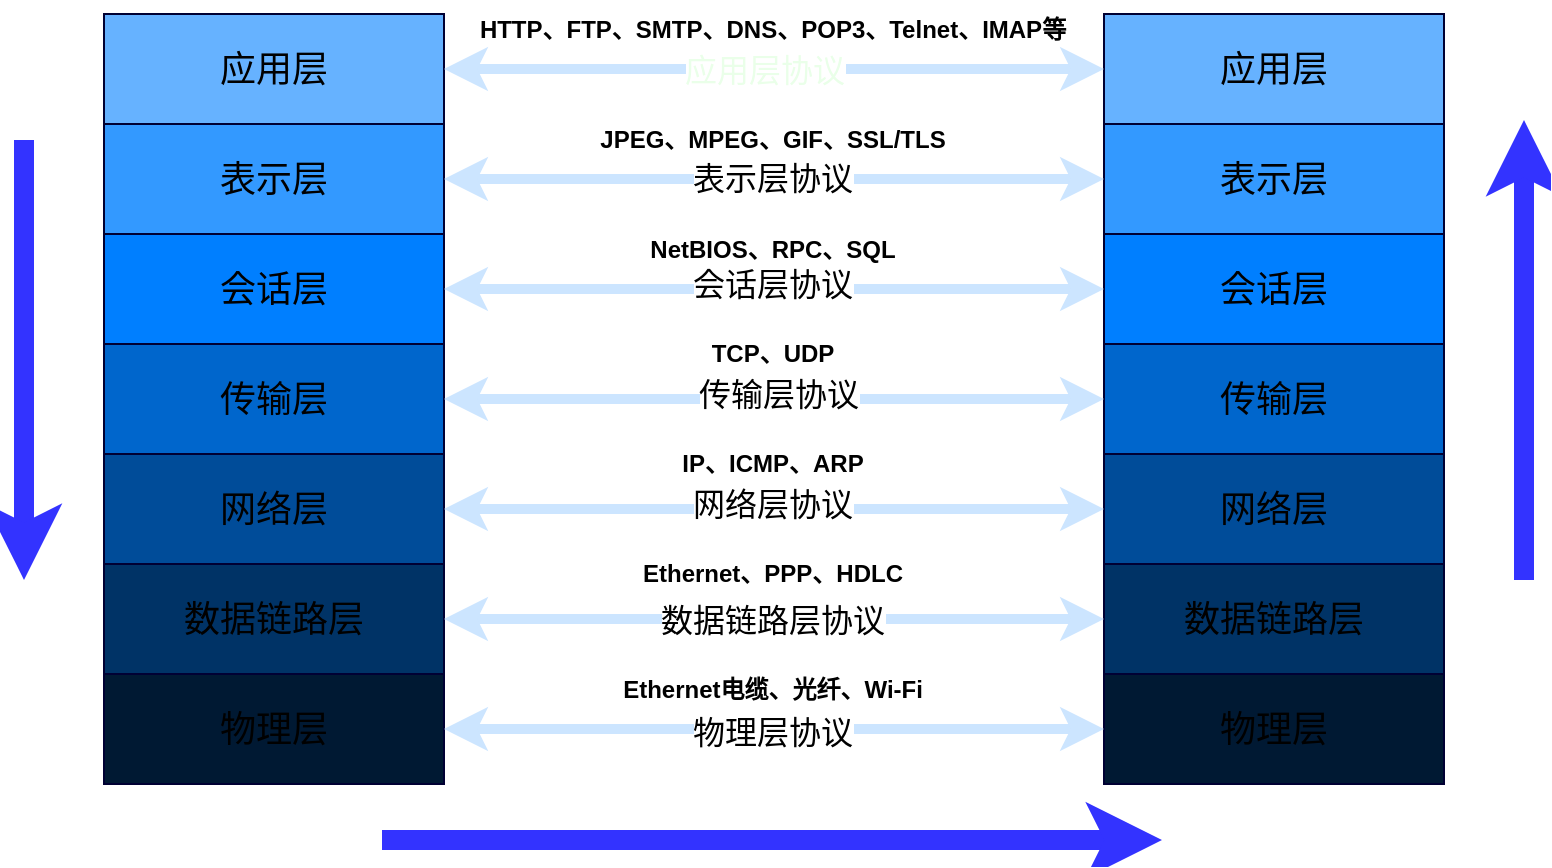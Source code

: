 <mxfile version="24.7.17" pages="13">
  <diagram name="OSI七层模型" id="kcrXX2a59Rj-RcSPHwbT">
    <mxGraphModel dx="1434" dy="836" grid="1" gridSize="10" guides="1" tooltips="1" connect="1" arrows="1" fold="1" page="1" pageScale="1" pageWidth="827" pageHeight="1169" math="0" shadow="0">
      <root>
        <mxCell id="0" />
        <mxCell id="1" parent="0" />
        <mxCell id="H6wgcr1sYH_bFEHnexCG-8" value="" style="group" vertex="1" connectable="0" parent="1">
          <mxGeometry x="80" y="227" width="170" height="385" as="geometry" />
        </mxCell>
        <mxCell id="H6wgcr1sYH_bFEHnexCG-1" value="物理层" style="rounded=0;whiteSpace=wrap;html=1;fontSize=18;fillColor=#001933;strokeColor=#000033;" vertex="1" parent="H6wgcr1sYH_bFEHnexCG-8">
          <mxGeometry y="330" width="170" height="55" as="geometry" />
        </mxCell>
        <mxCell id="H6wgcr1sYH_bFEHnexCG-2" value="数据链路层" style="rounded=0;whiteSpace=wrap;html=1;fontSize=18;fillColor=#003366;strokeColor=#000033;" vertex="1" parent="H6wgcr1sYH_bFEHnexCG-8">
          <mxGeometry y="275" width="170" height="55" as="geometry" />
        </mxCell>
        <mxCell id="H6wgcr1sYH_bFEHnexCG-3" value="网络层" style="rounded=0;whiteSpace=wrap;html=1;fontSize=18;fillColor=#004C99;strokeColor=#000033;" vertex="1" parent="H6wgcr1sYH_bFEHnexCG-8">
          <mxGeometry y="220" width="170" height="55" as="geometry" />
        </mxCell>
        <mxCell id="H6wgcr1sYH_bFEHnexCG-4" value="传输层" style="rounded=0;whiteSpace=wrap;html=1;fontSize=18;fillColor=#0066CC;strokeColor=#000033;" vertex="1" parent="H6wgcr1sYH_bFEHnexCG-8">
          <mxGeometry y="165" width="170" height="55" as="geometry" />
        </mxCell>
        <mxCell id="H6wgcr1sYH_bFEHnexCG-5" value="会话层" style="rounded=0;whiteSpace=wrap;html=1;fontSize=18;fillColor=#007FFF;strokeColor=#000033;" vertex="1" parent="H6wgcr1sYH_bFEHnexCG-8">
          <mxGeometry y="110" width="170" height="55" as="geometry" />
        </mxCell>
        <mxCell id="H6wgcr1sYH_bFEHnexCG-6" value="表示层" style="rounded=0;whiteSpace=wrap;html=1;fontSize=18;fillColor=#3399FF;strokeColor=#000033;" vertex="1" parent="H6wgcr1sYH_bFEHnexCG-8">
          <mxGeometry y="55" width="170" height="55" as="geometry" />
        </mxCell>
        <mxCell id="H6wgcr1sYH_bFEHnexCG-7" value="应用层" style="rounded=0;whiteSpace=wrap;html=1;fontSize=18;fillColor=#66B2FF;strokeColor=#000033;" vertex="1" parent="H6wgcr1sYH_bFEHnexCG-8">
          <mxGeometry width="170" height="55" as="geometry" />
        </mxCell>
        <mxCell id="H6wgcr1sYH_bFEHnexCG-9" value="" style="group" vertex="1" connectable="0" parent="1">
          <mxGeometry x="580" y="227" width="170" height="385" as="geometry" />
        </mxCell>
        <mxCell id="H6wgcr1sYH_bFEHnexCG-10" value="物理层" style="rounded=0;whiteSpace=wrap;html=1;fontSize=18;fillColor=#001933;strokeColor=#000033;" vertex="1" parent="H6wgcr1sYH_bFEHnexCG-9">
          <mxGeometry y="330" width="170" height="55" as="geometry" />
        </mxCell>
        <mxCell id="H6wgcr1sYH_bFEHnexCG-11" value="数据链路层" style="rounded=0;whiteSpace=wrap;html=1;fontSize=18;fillColor=#003366;strokeColor=#000033;" vertex="1" parent="H6wgcr1sYH_bFEHnexCG-9">
          <mxGeometry y="275" width="170" height="55" as="geometry" />
        </mxCell>
        <mxCell id="H6wgcr1sYH_bFEHnexCG-12" value="网络层" style="rounded=0;whiteSpace=wrap;html=1;fontSize=18;fillColor=#004C99;strokeColor=#000033;" vertex="1" parent="H6wgcr1sYH_bFEHnexCG-9">
          <mxGeometry y="220" width="170" height="55" as="geometry" />
        </mxCell>
        <mxCell id="H6wgcr1sYH_bFEHnexCG-13" value="传输层" style="rounded=0;whiteSpace=wrap;html=1;fontSize=18;fillColor=#0066CC;strokeColor=#000033;" vertex="1" parent="H6wgcr1sYH_bFEHnexCG-9">
          <mxGeometry y="165" width="170" height="55" as="geometry" />
        </mxCell>
        <mxCell id="H6wgcr1sYH_bFEHnexCG-14" value="会话层" style="rounded=0;whiteSpace=wrap;html=1;fontSize=18;fillColor=#007FFF;strokeColor=#000033;" vertex="1" parent="H6wgcr1sYH_bFEHnexCG-9">
          <mxGeometry y="110" width="170" height="55" as="geometry" />
        </mxCell>
        <mxCell id="H6wgcr1sYH_bFEHnexCG-15" value="表示层" style="rounded=0;whiteSpace=wrap;html=1;fontSize=18;fillColor=#3399FF;strokeColor=#000033;" vertex="1" parent="H6wgcr1sYH_bFEHnexCG-9">
          <mxGeometry y="55" width="170" height="55" as="geometry" />
        </mxCell>
        <mxCell id="H6wgcr1sYH_bFEHnexCG-16" value="应用层" style="rounded=0;whiteSpace=wrap;html=1;fontSize=18;fillColor=#66B2FF;strokeColor=#000033;" vertex="1" parent="H6wgcr1sYH_bFEHnexCG-9">
          <mxGeometry width="170" height="55" as="geometry" />
        </mxCell>
        <mxCell id="H6wgcr1sYH_bFEHnexCG-17" value="" style="endArrow=classic;html=1;rounded=0;strokeWidth=10;strokeColor=#3333FF;fontColor=none;noLabel=1;" edge="1" parent="1">
          <mxGeometry width="50" height="50" relative="1" as="geometry">
            <mxPoint x="40" y="290" as="sourcePoint" />
            <mxPoint x="40" y="510" as="targetPoint" />
          </mxGeometry>
        </mxCell>
        <mxCell id="H6wgcr1sYH_bFEHnexCG-18" value="" style="endArrow=classic;html=1;rounded=0;strokeWidth=10;strokeColor=#3333FF;fontColor=none;noLabel=1;" edge="1" parent="1">
          <mxGeometry width="50" height="50" relative="1" as="geometry">
            <mxPoint x="790" y="510" as="sourcePoint" />
            <mxPoint x="790" y="280" as="targetPoint" />
          </mxGeometry>
        </mxCell>
        <mxCell id="H6wgcr1sYH_bFEHnexCG-19" style="edgeStyle=orthogonalEdgeStyle;rounded=0;orthogonalLoop=1;jettySize=auto;html=1;entryX=0;entryY=0.5;entryDx=0;entryDy=0;startArrow=classic;startFill=1;endArrow=classic;endFill=1;strokeWidth=5;strokeColor=#CCE5FF;fontSize=16;" edge="1" parent="1" source="H6wgcr1sYH_bFEHnexCG-7" target="H6wgcr1sYH_bFEHnexCG-16">
          <mxGeometry relative="1" as="geometry" />
        </mxCell>
        <mxCell id="H6wgcr1sYH_bFEHnexCG-26" value="应用层协议" style="edgeLabel;html=1;align=center;verticalAlign=middle;resizable=0;points=[];fontSize=16;labelBackgroundColor=default;fontColor=#EAFFE9;" vertex="1" connectable="0" parent="H6wgcr1sYH_bFEHnexCG-19">
          <mxGeometry x="-0.03" y="1" relative="1" as="geometry">
            <mxPoint y="1" as="offset" />
          </mxGeometry>
        </mxCell>
        <mxCell id="H6wgcr1sYH_bFEHnexCG-20" style="edgeStyle=orthogonalEdgeStyle;rounded=0;orthogonalLoop=1;jettySize=auto;html=1;entryX=0;entryY=0.5;entryDx=0;entryDy=0;startArrow=classic;startFill=1;endArrow=classic;endFill=1;strokeWidth=5;strokeColor=#CCE5FF;fontSize=16;" edge="1" parent="1" source="H6wgcr1sYH_bFEHnexCG-6" target="H6wgcr1sYH_bFEHnexCG-15">
          <mxGeometry relative="1" as="geometry" />
        </mxCell>
        <mxCell id="H6wgcr1sYH_bFEHnexCG-27" value="&lt;font style=&quot;font-size: 16px;&quot;&gt;表示层协议&lt;/font&gt;" style="edgeLabel;html=1;align=center;verticalAlign=middle;resizable=0;points=[];" vertex="1" connectable="0" parent="H6wgcr1sYH_bFEHnexCG-20">
          <mxGeometry x="-0.005" y="1" relative="1" as="geometry">
            <mxPoint as="offset" />
          </mxGeometry>
        </mxCell>
        <mxCell id="H6wgcr1sYH_bFEHnexCG-21" style="edgeStyle=orthogonalEdgeStyle;rounded=0;orthogonalLoop=1;jettySize=auto;html=1;entryX=0;entryY=0.5;entryDx=0;entryDy=0;startArrow=classic;startFill=1;endArrow=classic;endFill=1;strokeWidth=5;strokeColor=#CCE5FF;fontSize=16;" edge="1" parent="1" source="H6wgcr1sYH_bFEHnexCG-5" target="H6wgcr1sYH_bFEHnexCG-14">
          <mxGeometry relative="1" as="geometry" />
        </mxCell>
        <mxCell id="H6wgcr1sYH_bFEHnexCG-28" value="&lt;font style=&quot;font-size: 16px;&quot;&gt;会话层协议&lt;/font&gt;" style="edgeLabel;html=1;align=center;verticalAlign=middle;resizable=0;points=[];" vertex="1" connectable="0" parent="H6wgcr1sYH_bFEHnexCG-21">
          <mxGeometry x="-0.005" y="3" relative="1" as="geometry">
            <mxPoint as="offset" />
          </mxGeometry>
        </mxCell>
        <mxCell id="H6wgcr1sYH_bFEHnexCG-22" style="edgeStyle=orthogonalEdgeStyle;rounded=0;orthogonalLoop=1;jettySize=auto;html=1;entryX=0;entryY=0.5;entryDx=0;entryDy=0;startArrow=classic;startFill=1;endArrow=classic;endFill=1;strokeWidth=5;strokeColor=#CCE5FF;fontSize=16;" edge="1" parent="1" source="H6wgcr1sYH_bFEHnexCG-4" target="H6wgcr1sYH_bFEHnexCG-13">
          <mxGeometry relative="1" as="geometry" />
        </mxCell>
        <mxCell id="H6wgcr1sYH_bFEHnexCG-30" value="&lt;font style=&quot;font-size: 16px;&quot;&gt;传输层协议&lt;/font&gt;" style="edgeLabel;html=1;align=center;verticalAlign=middle;resizable=0;points=[];" vertex="1" connectable="0" parent="H6wgcr1sYH_bFEHnexCG-22">
          <mxGeometry x="0.009" y="3" relative="1" as="geometry">
            <mxPoint as="offset" />
          </mxGeometry>
        </mxCell>
        <mxCell id="H6wgcr1sYH_bFEHnexCG-23" style="edgeStyle=orthogonalEdgeStyle;rounded=0;orthogonalLoop=1;jettySize=auto;html=1;entryX=0;entryY=0.5;entryDx=0;entryDy=0;startArrow=classic;startFill=1;endArrow=classic;endFill=1;strokeWidth=5;strokeColor=#CCE5FF;fontSize=16;" edge="1" parent="1" source="H6wgcr1sYH_bFEHnexCG-3" target="H6wgcr1sYH_bFEHnexCG-12">
          <mxGeometry relative="1" as="geometry" />
        </mxCell>
        <mxCell id="H6wgcr1sYH_bFEHnexCG-32" value="&lt;font style=&quot;font-size: 16px;&quot;&gt;网络层协议&lt;/font&gt;" style="edgeLabel;html=1;align=center;verticalAlign=middle;resizable=0;points=[];" vertex="1" connectable="0" parent="H6wgcr1sYH_bFEHnexCG-23">
          <mxGeometry x="-0.067" y="4" relative="1" as="geometry">
            <mxPoint x="10" y="1" as="offset" />
          </mxGeometry>
        </mxCell>
        <mxCell id="H6wgcr1sYH_bFEHnexCG-24" style="edgeStyle=orthogonalEdgeStyle;rounded=0;orthogonalLoop=1;jettySize=auto;html=1;entryX=0;entryY=0.5;entryDx=0;entryDy=0;startArrow=classic;startFill=1;endArrow=classic;endFill=1;strokeWidth=5;strokeColor=#CCE5FF;fontSize=16;" edge="1" parent="1" source="H6wgcr1sYH_bFEHnexCG-2" target="H6wgcr1sYH_bFEHnexCG-11">
          <mxGeometry relative="1" as="geometry" />
        </mxCell>
        <mxCell id="H6wgcr1sYH_bFEHnexCG-33" value="&lt;font style=&quot;font-size: 16px;&quot;&gt;数据链路层协议&lt;/font&gt;" style="edgeLabel;html=1;align=center;verticalAlign=middle;resizable=0;points=[];" vertex="1" connectable="0" parent="H6wgcr1sYH_bFEHnexCG-24">
          <mxGeometry x="-0.03" y="4" relative="1" as="geometry">
            <mxPoint x="4" y="4" as="offset" />
          </mxGeometry>
        </mxCell>
        <mxCell id="H6wgcr1sYH_bFEHnexCG-25" style="edgeStyle=orthogonalEdgeStyle;rounded=0;orthogonalLoop=1;jettySize=auto;html=1;entryX=0;entryY=0.5;entryDx=0;entryDy=0;startArrow=classic;startFill=1;endArrow=classic;endFill=1;strokeWidth=5;strokeColor=#CCE5FF;fontSize=16;" edge="1" parent="1" source="H6wgcr1sYH_bFEHnexCG-1" target="H6wgcr1sYH_bFEHnexCG-10">
          <mxGeometry relative="1" as="geometry" />
        </mxCell>
        <mxCell id="H6wgcr1sYH_bFEHnexCG-35" value="&lt;font style=&quot;font-size: 16px;&quot;&gt;物理层协议&lt;/font&gt;" style="edgeLabel;html=1;align=center;verticalAlign=middle;resizable=0;points=[];" vertex="1" connectable="0" parent="H6wgcr1sYH_bFEHnexCG-25">
          <mxGeometry x="0.067" y="3" relative="1" as="geometry">
            <mxPoint x="-12" y="4" as="offset" />
          </mxGeometry>
        </mxCell>
        <mxCell id="H6wgcr1sYH_bFEHnexCG-29" value="HTTP、FTP、SMTP、DNS、POP3、Telnet、IMAP等" style="text;html=1;align=center;verticalAlign=middle;resizable=0;points=[];autosize=1;strokeColor=none;fillColor=none;fontStyle=1" vertex="1" parent="1">
          <mxGeometry x="259" y="220" width="310" height="30" as="geometry" />
        </mxCell>
        <mxCell id="H6wgcr1sYH_bFEHnexCG-31" value="JPEG、MPEG、GIF、SSL/TLS" style="text;html=1;align=center;verticalAlign=middle;resizable=0;points=[];autosize=1;strokeColor=none;fillColor=none;fontStyle=1" vertex="1" parent="1">
          <mxGeometry x="319" y="275" width="190" height="30" as="geometry" />
        </mxCell>
        <mxCell id="H6wgcr1sYH_bFEHnexCG-36" value="&lt;b&gt;NetBIOS、RPC、SQL&lt;/b&gt;" style="text;html=1;align=center;verticalAlign=middle;resizable=0;points=[];autosize=1;strokeColor=none;fillColor=none;" vertex="1" parent="1">
          <mxGeometry x="339" y="330" width="150" height="30" as="geometry" />
        </mxCell>
        <mxCell id="H6wgcr1sYH_bFEHnexCG-37" value="&lt;b&gt;TCP、UDP&lt;/b&gt;" style="text;html=1;align=center;verticalAlign=middle;resizable=0;points=[];autosize=1;strokeColor=none;fillColor=none;" vertex="1" parent="1">
          <mxGeometry x="374" y="382" width="80" height="30" as="geometry" />
        </mxCell>
        <mxCell id="H6wgcr1sYH_bFEHnexCG-38" value="&lt;b&gt;IP、ICMP、ARP&lt;/b&gt;" style="text;html=1;align=center;verticalAlign=middle;resizable=0;points=[];autosize=1;strokeColor=none;fillColor=none;" vertex="1" parent="1">
          <mxGeometry x="359" y="437" width="110" height="30" as="geometry" />
        </mxCell>
        <mxCell id="H6wgcr1sYH_bFEHnexCG-39" value="Ethernet、PPP、HDLC" style="text;html=1;align=center;verticalAlign=middle;resizable=0;points=[];autosize=1;strokeColor=none;fillColor=none;fontStyle=1" vertex="1" parent="1">
          <mxGeometry x="339" y="492" width="150" height="30" as="geometry" />
        </mxCell>
        <mxCell id="H6wgcr1sYH_bFEHnexCG-40" value="Ethernet电缆、光纤、Wi-Fi" style="text;html=1;align=center;verticalAlign=middle;resizable=0;points=[];autosize=1;strokeColor=none;fillColor=none;fontStyle=1" vertex="1" parent="1">
          <mxGeometry x="329" y="550" width="170" height="30" as="geometry" />
        </mxCell>
        <mxCell id="H6wgcr1sYH_bFEHnexCG-41" value="" style="endArrow=classic;html=1;rounded=0;strokeWidth=10;strokeColor=#3333FF;fontColor=none;noLabel=1;" edge="1" parent="1">
          <mxGeometry width="50" height="50" relative="1" as="geometry">
            <mxPoint x="219" y="640" as="sourcePoint" />
            <mxPoint x="609" y="640" as="targetPoint" />
          </mxGeometry>
        </mxCell>
      </root>
    </mxGraphModel>
  </diagram>
  <diagram id="hgy7uec3FO6FDQ1D58xW" name="以太网帧头">
    <mxGraphModel dx="956" dy="557" grid="1" gridSize="10" guides="1" tooltips="1" connect="1" arrows="1" fold="1" page="1" pageScale="1" pageWidth="827" pageHeight="1169" math="0" shadow="0">
      <root>
        <mxCell id="0" />
        <mxCell id="1" parent="0" />
        <mxCell id="capyjba00Gahq9tDNRmq-1" value="Target MAC" style="rounded=0;whiteSpace=wrap;html=1;fillColor=#60a917;fontColor=#ffffff;strokeColor=#2D7600;" vertex="1" parent="1">
          <mxGeometry x="54" y="130" width="280" height="40" as="geometry" />
        </mxCell>
        <mxCell id="capyjba00Gahq9tDNRmq-2" value="Source MAC" style="rounded=0;whiteSpace=wrap;html=1;fillColor=#008a00;fontColor=#ffffff;strokeColor=#005700;" vertex="1" parent="1">
          <mxGeometry x="334" y="130" width="280" height="40" as="geometry" />
        </mxCell>
        <mxCell id="capyjba00Gahq9tDNRmq-17" style="edgeStyle=orthogonalEdgeStyle;rounded=0;orthogonalLoop=1;jettySize=auto;html=1;" edge="1" parent="1" source="capyjba00Gahq9tDNRmq-3" target="capyjba00Gahq9tDNRmq-13">
          <mxGeometry relative="1" as="geometry" />
        </mxCell>
        <mxCell id="capyjba00Gahq9tDNRmq-3" value="Type" style="rounded=0;whiteSpace=wrap;html=1;fillColor=#1ba1e2;fontColor=#ffffff;strokeColor=#006EAF;" vertex="1" parent="1">
          <mxGeometry x="614" y="130" width="80" height="40" as="geometry" />
        </mxCell>
        <mxCell id="capyjba00Gahq9tDNRmq-5" value="" style="shape=curlyBracket;whiteSpace=wrap;html=1;rounded=1;flipH=1;labelPosition=right;verticalLabelPosition=middle;align=left;verticalAlign=middle;rotation=90;" vertex="1" parent="1">
          <mxGeometry x="364" y="-140" width="20" height="640" as="geometry" />
        </mxCell>
        <mxCell id="capyjba00Gahq9tDNRmq-6" value="14 bytes" style="text;html=1;align=center;verticalAlign=middle;whiteSpace=wrap;rounded=0;" vertex="1" parent="1">
          <mxGeometry x="384" y="190" width="60" height="30" as="geometry" />
        </mxCell>
        <mxCell id="capyjba00Gahq9tDNRmq-7" value="6 bytes" style="text;html=1;align=center;verticalAlign=middle;whiteSpace=wrap;rounded=0;" vertex="1" parent="1">
          <mxGeometry x="164" y="80" width="60" height="30" as="geometry" />
        </mxCell>
        <mxCell id="capyjba00Gahq9tDNRmq-8" value="" style="shape=curlyBracket;whiteSpace=wrap;html=1;rounded=1;labelPosition=left;verticalLabelPosition=middle;align=right;verticalAlign=middle;rotation=90;" vertex="1" parent="1">
          <mxGeometry x="184" y="-20" width="20" height="280" as="geometry" />
        </mxCell>
        <mxCell id="capyjba00Gahq9tDNRmq-9" value="6 bytes" style="text;html=1;align=center;verticalAlign=middle;whiteSpace=wrap;rounded=0;" vertex="1" parent="1">
          <mxGeometry x="444" y="80" width="60" height="30" as="geometry" />
        </mxCell>
        <mxCell id="capyjba00Gahq9tDNRmq-10" value="" style="shape=curlyBracket;whiteSpace=wrap;html=1;rounded=1;labelPosition=left;verticalLabelPosition=middle;align=right;verticalAlign=middle;rotation=90;" vertex="1" parent="1">
          <mxGeometry x="464" y="-20" width="20" height="280" as="geometry" />
        </mxCell>
        <mxCell id="capyjba00Gahq9tDNRmq-11" value="" style="shape=curlyBracket;whiteSpace=wrap;html=1;rounded=1;labelPosition=left;verticalLabelPosition=middle;align=right;verticalAlign=middle;rotation=90;" vertex="1" parent="1">
          <mxGeometry x="644" y="80" width="20" height="80" as="geometry" />
        </mxCell>
        <mxCell id="capyjba00Gahq9tDNRmq-12" value="2 bytes" style="text;html=1;align=center;verticalAlign=middle;whiteSpace=wrap;rounded=0;" vertex="1" parent="1">
          <mxGeometry x="624" y="80" width="60" height="30" as="geometry" />
        </mxCell>
        <mxCell id="capyjba00Gahq9tDNRmq-13" value="Type" style="swimlane;fontStyle=1;childLayout=stackLayout;horizontal=1;startSize=26;fillColor=#1ba1e2;horizontalStack=0;resizeParent=1;resizeParentMax=0;resizeLast=0;collapsible=1;marginBottom=0;whiteSpace=wrap;html=1;fontColor=#ffffff;strokeColor=#006EAF;fontFamily=Courier New;" vertex="1" parent="1">
          <mxGeometry x="584" y="230" width="140" height="104" as="geometry" />
        </mxCell>
        <mxCell id="capyjba00Gahq9tDNRmq-14" value="+ 0x0800: IPv4" style="text;strokeColor=none;fillColor=none;align=left;verticalAlign=top;spacingLeft=4;spacingRight=4;overflow=hidden;rotatable=0;points=[[0,0.5],[1,0.5]];portConstraint=eastwest;whiteSpace=wrap;html=1;fontFamily=Courier New;fontStyle=1" vertex="1" parent="capyjba00Gahq9tDNRmq-13">
          <mxGeometry y="26" width="140" height="26" as="geometry" />
        </mxCell>
        <mxCell id="capyjba00Gahq9tDNRmq-15" value="+ 0x0806: ARP" style="text;strokeColor=none;fillColor=none;align=left;verticalAlign=top;spacingLeft=4;spacingRight=4;overflow=hidden;rotatable=0;points=[[0,0.5],[1,0.5]];portConstraint=eastwest;whiteSpace=wrap;html=1;fontFamily=Courier New;fontStyle=1" vertex="1" parent="capyjba00Gahq9tDNRmq-13">
          <mxGeometry y="52" width="140" height="26" as="geometry" />
        </mxCell>
        <mxCell id="capyjba00Gahq9tDNRmq-16" value="+ 0x86DD: IPv6" style="text;strokeColor=none;fillColor=none;align=left;verticalAlign=top;spacingLeft=4;spacingRight=4;overflow=hidden;rotatable=0;points=[[0,0.5],[1,0.5]];portConstraint=eastwest;whiteSpace=wrap;html=1;fontFamily=Courier New;fontStyle=1" vertex="1" parent="capyjba00Gahq9tDNRmq-13">
          <mxGeometry y="78" width="140" height="26" as="geometry" />
        </mxCell>
      </root>
    </mxGraphModel>
  </diagram>
  <diagram id="TKN1FoY4bX4YStbpoPuI" name="ARP协议">
    <mxGraphModel dx="989" dy="577" grid="1" gridSize="10" guides="1" tooltips="1" connect="1" arrows="1" fold="1" page="1" pageScale="1" pageWidth="827" pageHeight="1169" math="0" shadow="0">
      <root>
        <mxCell id="0" />
        <mxCell id="1" parent="0" />
        <mxCell id="F4OIrp41KW45HxWefDBR-1" value="Host A" style="image;html=1;image=img/lib/clip_art/computers/Laptop_128x128.png" parent="1" vertex="1">
          <mxGeometry x="130" y="160" width="80" height="80" as="geometry" />
        </mxCell>
        <mxCell id="F4OIrp41KW45HxWefDBR-2" value="Host B" style="image;html=1;image=img/lib/clip_art/computers/Laptop_128x128.png" parent="1" vertex="1">
          <mxGeometry x="520" y="250" width="80" height="80" as="geometry" />
        </mxCell>
        <mxCell id="F4OIrp41KW45HxWefDBR-5" value="" style="shape=flexArrow;endArrow=classic;html=1;rounded=0;width=6.923;endSize=3.09;endWidth=7.899;" parent="1" edge="1">
          <mxGeometry width="50" height="50" relative="1" as="geometry">
            <mxPoint x="240" y="190" as="sourcePoint" />
            <mxPoint x="480" y="190" as="targetPoint" />
          </mxGeometry>
        </mxCell>
        <mxCell id="vHwtNzm70sl-cYUTQ73Y-57" value="OPER=1, SHA, SPA" style="edgeLabel;html=1;align=center;verticalAlign=middle;resizable=0;points=[];" vertex="1" connectable="0" parent="F4OIrp41KW45HxWefDBR-5">
          <mxGeometry x="-0.073" y="-2" relative="1" as="geometry">
            <mxPoint x="9" y="-22" as="offset" />
          </mxGeometry>
        </mxCell>
        <mxCell id="F4OIrp41KW45HxWefDBR-7" value="Host C" style="image;html=1;image=img/lib/clip_art/computers/Laptop_128x128.png" parent="1" vertex="1">
          <mxGeometry x="520" y="150" width="80" height="80" as="geometry" />
        </mxCell>
        <mxCell id="F4OIrp41KW45HxWefDBR-8" value="Host D" style="image;html=1;image=img/lib/clip_art/computers/Laptop_128x128.png" parent="1" vertex="1">
          <mxGeometry x="520" y="50" width="80" height="80" as="geometry" />
        </mxCell>
        <mxCell id="vHwtNzm70sl-cYUTQ73Y-55" value="" style="group" vertex="1" connectable="0" parent="1">
          <mxGeometry x="160" y="400" width="360" height="230" as="geometry" />
        </mxCell>
        <mxCell id="vHwtNzm70sl-cYUTQ73Y-24" value="" style="endArrow=none;dashed=1;html=1;dashPattern=1 3;strokeWidth=2;rounded=0;" edge="1" parent="vHwtNzm70sl-cYUTQ73Y-55">
          <mxGeometry width="50" height="50" relative="1" as="geometry">
            <mxPoint x="20" y="230" as="sourcePoint" />
            <mxPoint x="20" y="20" as="targetPoint" />
          </mxGeometry>
        </mxCell>
        <mxCell id="vHwtNzm70sl-cYUTQ73Y-29" value="" style="endArrow=none;dashed=1;html=1;dashPattern=1 3;strokeWidth=2;rounded=0;" edge="1" parent="vHwtNzm70sl-cYUTQ73Y-55">
          <mxGeometry width="50" height="50" relative="1" as="geometry">
            <mxPoint x="340" y="230" as="sourcePoint" />
            <mxPoint x="340" y="20" as="targetPoint" />
          </mxGeometry>
        </mxCell>
        <mxCell id="vHwtNzm70sl-cYUTQ73Y-30" value="" style="endArrow=none;dashed=1;html=1;dashPattern=1 3;strokeWidth=2;rounded=0;" edge="1" parent="vHwtNzm70sl-cYUTQ73Y-55">
          <mxGeometry width="50" height="50" relative="1" as="geometry">
            <mxPoint x="100" y="230" as="sourcePoint" />
            <mxPoint x="100" y="20" as="targetPoint" />
          </mxGeometry>
        </mxCell>
        <mxCell id="vHwtNzm70sl-cYUTQ73Y-31" value="" style="endArrow=none;dashed=1;html=1;dashPattern=1 3;strokeWidth=2;rounded=0;" edge="1" parent="vHwtNzm70sl-cYUTQ73Y-55">
          <mxGeometry width="50" height="50" relative="1" as="geometry">
            <mxPoint x="180" y="230" as="sourcePoint" />
            <mxPoint x="180" y="20" as="targetPoint" />
          </mxGeometry>
        </mxCell>
        <mxCell id="vHwtNzm70sl-cYUTQ73Y-32" value="" style="endArrow=none;dashed=1;html=1;dashPattern=1 3;strokeWidth=2;rounded=0;" edge="1" parent="vHwtNzm70sl-cYUTQ73Y-55">
          <mxGeometry width="50" height="50" relative="1" as="geometry">
            <mxPoint x="260" y="230" as="sourcePoint" />
            <mxPoint x="260" y="20" as="targetPoint" />
          </mxGeometry>
        </mxCell>
        <mxCell id="vHwtNzm70sl-cYUTQ73Y-23" value="HTYPE" style="rounded=0;whiteSpace=wrap;html=1;fillColor=#60a917;fontColor=#ffffff;strokeColor=#2D7600;" vertex="1" parent="vHwtNzm70sl-cYUTQ73Y-55">
          <mxGeometry x="20" y="50" width="80" height="40" as="geometry" />
        </mxCell>
        <mxCell id="vHwtNzm70sl-cYUTQ73Y-25" value="PTYPE" style="rounded=0;whiteSpace=wrap;html=1;fillColor=#008a00;fontColor=#ffffff;strokeColor=#005700;" vertex="1" parent="vHwtNzm70sl-cYUTQ73Y-55">
          <mxGeometry x="100" y="50" width="80" height="40" as="geometry" />
        </mxCell>
        <mxCell id="vHwtNzm70sl-cYUTQ73Y-26" value="HLEN" style="rounded=0;whiteSpace=wrap;html=1;fillColor=#60a917;fontColor=#ffffff;strokeColor=#2D7600;" vertex="1" parent="vHwtNzm70sl-cYUTQ73Y-55">
          <mxGeometry x="180" y="50" width="40" height="40" as="geometry" />
        </mxCell>
        <mxCell id="vHwtNzm70sl-cYUTQ73Y-27" value="PLEN" style="rounded=0;whiteSpace=wrap;html=1;fillColor=#008a00;fontColor=#ffffff;strokeColor=#005700;" vertex="1" parent="vHwtNzm70sl-cYUTQ73Y-55">
          <mxGeometry x="220" y="50" width="40" height="40" as="geometry" />
        </mxCell>
        <mxCell id="vHwtNzm70sl-cYUTQ73Y-28" value="OPER" style="rounded=0;whiteSpace=wrap;html=1;fillColor=#60a917;fontColor=#ffffff;strokeColor=#2D7600;" vertex="1" parent="vHwtNzm70sl-cYUTQ73Y-55">
          <mxGeometry x="260" y="50" width="80" height="40" as="geometry" />
        </mxCell>
        <mxCell id="vHwtNzm70sl-cYUTQ73Y-33" value="0" style="text;html=1;align=center;verticalAlign=middle;whiteSpace=wrap;rounded=0;" vertex="1" parent="vHwtNzm70sl-cYUTQ73Y-55">
          <mxGeometry width="40" height="20" as="geometry" />
        </mxCell>
        <mxCell id="vHwtNzm70sl-cYUTQ73Y-34" value="2" style="text;html=1;align=center;verticalAlign=middle;whiteSpace=wrap;rounded=0;" vertex="1" parent="vHwtNzm70sl-cYUTQ73Y-55">
          <mxGeometry x="80" width="40" height="20" as="geometry" />
        </mxCell>
        <mxCell id="vHwtNzm70sl-cYUTQ73Y-35" value="4" style="text;html=1;align=center;verticalAlign=middle;whiteSpace=wrap;rounded=0;" vertex="1" parent="vHwtNzm70sl-cYUTQ73Y-55">
          <mxGeometry x="160" width="40" height="20" as="geometry" />
        </mxCell>
        <mxCell id="vHwtNzm70sl-cYUTQ73Y-36" value="6" style="text;html=1;align=center;verticalAlign=middle;whiteSpace=wrap;rounded=0;" vertex="1" parent="vHwtNzm70sl-cYUTQ73Y-55">
          <mxGeometry x="240" width="40" height="20" as="geometry" />
        </mxCell>
        <mxCell id="vHwtNzm70sl-cYUTQ73Y-37" value="8" style="text;html=1;align=center;verticalAlign=middle;whiteSpace=wrap;rounded=0;" vertex="1" parent="vHwtNzm70sl-cYUTQ73Y-55">
          <mxGeometry x="320" width="40" height="20" as="geometry" />
        </mxCell>
        <mxCell id="vHwtNzm70sl-cYUTQ73Y-38" value="SHA" style="rounded=0;whiteSpace=wrap;html=1;fillColor=#008a00;fontColor=#ffffff;strokeColor=#005700;" vertex="1" parent="vHwtNzm70sl-cYUTQ73Y-55">
          <mxGeometry x="20" y="90" width="240" height="40" as="geometry" />
        </mxCell>
        <mxCell id="vHwtNzm70sl-cYUTQ73Y-39" value="SPA" style="rounded=0;whiteSpace=wrap;html=1;fillColor=#60a917;fontColor=#ffffff;strokeColor=#2D7600;" vertex="1" parent="vHwtNzm70sl-cYUTQ73Y-55">
          <mxGeometry x="260" y="90" width="80" height="40" as="geometry" />
        </mxCell>
        <mxCell id="vHwtNzm70sl-cYUTQ73Y-40" value="SPA" style="rounded=0;whiteSpace=wrap;html=1;fillColor=#60a917;fontColor=#ffffff;strokeColor=#2D7600;" vertex="1" parent="vHwtNzm70sl-cYUTQ73Y-55">
          <mxGeometry x="20" y="130" width="80" height="40" as="geometry" />
        </mxCell>
        <mxCell id="vHwtNzm70sl-cYUTQ73Y-41" value="THA" style="rounded=0;whiteSpace=wrap;html=1;fillColor=#008a00;fontColor=#ffffff;strokeColor=#005700;" vertex="1" parent="vHwtNzm70sl-cYUTQ73Y-55">
          <mxGeometry x="100" y="130" width="240" height="40" as="geometry" />
        </mxCell>
        <mxCell id="vHwtNzm70sl-cYUTQ73Y-42" value="TPA" style="rounded=0;whiteSpace=wrap;html=1;fillColor=#60a917;fontColor=#ffffff;strokeColor=#2D7600;" vertex="1" parent="vHwtNzm70sl-cYUTQ73Y-55">
          <mxGeometry x="20" y="170" width="160" height="40" as="geometry" />
        </mxCell>
        <mxCell id="vHwtNzm70sl-cYUTQ73Y-58" value="" style="shape=flexArrow;endArrow=classic;html=1;rounded=0;width=6.923;endSize=3.09;endWidth=7.899;" edge="1" parent="1">
          <mxGeometry width="50" height="50" relative="1" as="geometry">
            <mxPoint x="480" y="240" as="sourcePoint" />
            <mxPoint x="240" y="240" as="targetPoint" />
          </mxGeometry>
        </mxCell>
        <mxCell id="vHwtNzm70sl-cYUTQ73Y-59" value="OPER=2, SHA, SPA, THA, TPA" style="edgeLabel;html=1;align=center;verticalAlign=middle;resizable=0;points=[];" vertex="1" connectable="0" parent="vHwtNzm70sl-cYUTQ73Y-58">
          <mxGeometry x="-0.073" y="-2" relative="1" as="geometry">
            <mxPoint x="-9" y="-18" as="offset" />
          </mxGeometry>
        </mxCell>
      </root>
    </mxGraphModel>
  </diagram>
  <diagram id="6HqvHR2BMfoAu-n8QP1b" name="IPv4协议">
    <mxGraphModel dx="1434" dy="836" grid="1" gridSize="10" guides="1" tooltips="1" connect="1" arrows="1" fold="1" page="1" pageScale="1" pageWidth="827" pageHeight="1169" math="0" shadow="0">
      <root>
        <mxCell id="0" />
        <mxCell id="1" parent="0" />
        <mxCell id="qTzeoZIjayFiFP-GvcF3-41" value="" style="endArrow=none;dashed=1;html=1;rounded=0;strokeWidth=2;" parent="1" edge="1">
          <mxGeometry width="50" height="50" relative="1" as="geometry">
            <mxPoint x="80" y="360" as="sourcePoint" />
            <mxPoint x="80" y="40" as="targetPoint" />
          </mxGeometry>
        </mxCell>
        <mxCell id="qTzeoZIjayFiFP-GvcF3-25" value="Version" style="rounded=0;whiteSpace=wrap;html=1;fillColor=#6a00ff;fontColor=#ffffff;strokeColor=#3700CC;" parent="1" vertex="1">
          <mxGeometry x="80" y="90" width="80" height="40" as="geometry" />
        </mxCell>
        <mxCell id="qTzeoZIjayFiFP-GvcF3-26" value="IHL" style="rounded=0;whiteSpace=wrap;html=1;fillColor=#d80073;fontColor=#ffffff;strokeColor=#A50040;" parent="1" vertex="1">
          <mxGeometry x="160" y="90" width="80" height="40" as="geometry" />
        </mxCell>
        <mxCell id="qTzeoZIjayFiFP-GvcF3-27" value="TOS" style="rounded=0;whiteSpace=wrap;html=1;fillColor=#6a00ff;fontColor=#ffffff;strokeColor=#3700CC;" parent="1" vertex="1">
          <mxGeometry x="240" y="90" width="160" height="40" as="geometry" />
        </mxCell>
        <mxCell id="qTzeoZIjayFiFP-GvcF3-29" value="Total Length" style="rounded=0;whiteSpace=wrap;html=1;fillColor=#0050ef;fontColor=#ffffff;strokeColor=#001DBC;" parent="1" vertex="1">
          <mxGeometry x="400" y="90" width="320" height="40" as="geometry" />
        </mxCell>
        <mxCell id="qTzeoZIjayFiFP-GvcF3-30" value="Identification" style="rounded=0;whiteSpace=wrap;html=1;fillColor=#1ba1e2;fontColor=#ffffff;strokeColor=#006EAF;" parent="1" vertex="1">
          <mxGeometry x="80" y="130" width="320" height="40" as="geometry" />
        </mxCell>
        <mxCell id="qTzeoZIjayFiFP-GvcF3-31" value="Flag" style="rounded=0;whiteSpace=wrap;html=1;fillColor=#008a00;fontColor=#ffffff;strokeColor=#005700;" parent="1" vertex="1">
          <mxGeometry x="400" y="130" width="80" height="40" as="geometry" />
        </mxCell>
        <mxCell id="qTzeoZIjayFiFP-GvcF3-32" value="Fragment Offset" style="rounded=0;whiteSpace=wrap;html=1;fillColor=#1ba1e2;fontColor=#ffffff;strokeColor=#006EAF;" parent="1" vertex="1">
          <mxGeometry x="480" y="130" width="240" height="40" as="geometry" />
        </mxCell>
        <mxCell id="qTzeoZIjayFiFP-GvcF3-33" value="TTL" style="rounded=0;whiteSpace=wrap;html=1;fillColor=#0050ef;fontColor=#ffffff;strokeColor=#001DBC;" parent="1" vertex="1">
          <mxGeometry x="80" y="170" width="160" height="40" as="geometry" />
        </mxCell>
        <mxCell id="qTzeoZIjayFiFP-GvcF3-34" value="Protocol" style="rounded=0;whiteSpace=wrap;html=1;fillColor=#6a00ff;fontColor=#ffffff;strokeColor=#3700CC;" parent="1" vertex="1">
          <mxGeometry x="240" y="170" width="160" height="40" as="geometry" />
        </mxCell>
        <mxCell id="qTzeoZIjayFiFP-GvcF3-35" value="Checksum" style="rounded=0;whiteSpace=wrap;html=1;fillColor=#d80073;fontColor=#ffffff;strokeColor=#A50040;" parent="1" vertex="1">
          <mxGeometry x="400" y="170" width="320" height="40" as="geometry" />
        </mxCell>
        <mxCell id="qTzeoZIjayFiFP-GvcF3-36" value="Source Address" style="rounded=0;whiteSpace=wrap;html=1;fillColor=#1ba1e2;fontColor=#ffffff;strokeColor=#006EAF;" parent="1" vertex="1">
          <mxGeometry x="80" y="210" width="640" height="40" as="geometry" />
        </mxCell>
        <mxCell id="qTzeoZIjayFiFP-GvcF3-37" value="Target Address" style="rounded=0;whiteSpace=wrap;html=1;fillColor=#0050ef;fontColor=#ffffff;strokeColor=#001DBC;" parent="1" vertex="1">
          <mxGeometry x="80" y="250" width="640" height="40" as="geometry" />
        </mxCell>
        <mxCell id="qTzeoZIjayFiFP-GvcF3-38" value="&lt;b&gt;Options&lt;/b&gt;&amp;nbsp; &amp;nbsp; &amp;nbsp; &amp;nbsp; &amp;nbsp; &amp;nbsp; &amp;nbsp; &amp;nbsp; &amp;nbsp; &amp;nbsp; &amp;nbsp; &amp;nbsp; &amp;nbsp; &amp;nbsp; &amp;nbsp; &amp;nbsp; &amp;nbsp; &amp;nbsp; &amp;nbsp; &amp;nbsp; &amp;nbsp; &amp;nbsp; &amp;nbsp; &amp;nbsp; &amp;nbsp; &amp;nbsp; &amp;nbsp; &amp;nbsp; &amp;nbsp; &amp;nbsp; &amp;nbsp; &amp;nbsp; &amp;nbsp; &amp;nbsp; &amp;nbsp; &amp;nbsp; &amp;nbsp; &amp;nbsp; &amp;nbsp; &amp;nbsp; &amp;nbsp; &amp;nbsp; &amp;nbsp; &amp;nbsp; &amp;nbsp; &amp;nbsp; &amp;nbsp; &amp;nbsp; &amp;nbsp; &amp;nbsp; &amp;nbsp; &amp;nbsp; &amp;nbsp; &amp;nbsp; &amp;nbsp; &amp;nbsp; &amp;nbsp; &amp;nbsp; &amp;nbsp; &amp;nbsp; &amp;nbsp; &amp;nbsp; &amp;nbsp; &amp;nbsp; &amp;nbsp; &amp;nbsp; &amp;nbsp; &amp;nbsp; &amp;nbsp; &amp;nbsp; &amp;nbsp; &amp;nbsp; &amp;nbsp; &amp;nbsp; &amp;nbsp; &amp;nbsp; &amp;nbsp;&lt;b style=&quot;&quot;&gt;&lt;font color=&quot;#ffffff&quot;&gt;Padding&lt;/font&gt;&lt;/b&gt;" style="rounded=0;whiteSpace=wrap;html=1;gradientColor=#006CD9;gradientDirection=east;fillColor=#000033;" parent="1" vertex="1">
          <mxGeometry x="80" y="290" width="640" height="40" as="geometry" />
        </mxCell>
        <mxCell id="qTzeoZIjayFiFP-GvcF3-42" value="0" style="text;html=1;align=center;verticalAlign=middle;whiteSpace=wrap;rounded=0;" parent="1" vertex="1">
          <mxGeometry x="60" y="10" width="40" height="30" as="geometry" />
        </mxCell>
        <mxCell id="qTzeoZIjayFiFP-GvcF3-43" value="" style="endArrow=none;dashed=1;html=1;rounded=0;strokeWidth=2;" parent="1" edge="1">
          <mxGeometry width="50" height="50" relative="1" as="geometry">
            <mxPoint x="160" y="360" as="sourcePoint" />
            <mxPoint x="160" y="40" as="targetPoint" />
          </mxGeometry>
        </mxCell>
        <mxCell id="qTzeoZIjayFiFP-GvcF3-44" value="4 bits" style="text;html=1;align=center;verticalAlign=middle;whiteSpace=wrap;rounded=0;" parent="1" vertex="1">
          <mxGeometry x="140" y="10" width="40" height="30" as="geometry" />
        </mxCell>
        <mxCell id="qTzeoZIjayFiFP-GvcF3-45" value="" style="endArrow=none;dashed=1;html=1;rounded=0;strokeWidth=2;" parent="1" edge="1">
          <mxGeometry width="50" height="50" relative="1" as="geometry">
            <mxPoint x="240" y="360" as="sourcePoint" />
            <mxPoint x="240" y="40" as="targetPoint" />
          </mxGeometry>
        </mxCell>
        <mxCell id="qTzeoZIjayFiFP-GvcF3-46" value="1 byte" style="text;html=1;align=center;verticalAlign=middle;whiteSpace=wrap;rounded=0;" parent="1" vertex="1">
          <mxGeometry x="215" y="10" width="50" height="30" as="geometry" />
        </mxCell>
        <mxCell id="qTzeoZIjayFiFP-GvcF3-47" value="" style="endArrow=none;dashed=1;html=1;rounded=0;strokeWidth=2;" parent="1" edge="1">
          <mxGeometry width="50" height="50" relative="1" as="geometry">
            <mxPoint x="400" y="360" as="sourcePoint" />
            <mxPoint x="400" y="40" as="targetPoint" />
          </mxGeometry>
        </mxCell>
        <mxCell id="qTzeoZIjayFiFP-GvcF3-48" value="2 bytes" style="text;html=1;align=center;verticalAlign=middle;whiteSpace=wrap;rounded=0;" parent="1" vertex="1">
          <mxGeometry x="375" y="10" width="50" height="30" as="geometry" />
        </mxCell>
        <mxCell id="qTzeoZIjayFiFP-GvcF3-49" value="" style="endArrow=none;dashed=1;html=1;rounded=0;strokeWidth=2;" parent="1" edge="1">
          <mxGeometry width="50" height="50" relative="1" as="geometry">
            <mxPoint x="720" y="360" as="sourcePoint" />
            <mxPoint x="720" y="40" as="targetPoint" />
          </mxGeometry>
        </mxCell>
        <mxCell id="qTzeoZIjayFiFP-GvcF3-50" value="4 bytes" style="text;html=1;align=center;verticalAlign=middle;whiteSpace=wrap;rounded=0;" parent="1" vertex="1">
          <mxGeometry x="690" y="10" width="50" height="30" as="geometry" />
        </mxCell>
        <mxCell id="qTzeoZIjayFiFP-GvcF3-51" value="" style="endArrow=none;dashed=1;html=1;rounded=0;strokeWidth=2;" parent="1" edge="1">
          <mxGeometry width="50" height="50" relative="1" as="geometry">
            <mxPoint x="480" y="360" as="sourcePoint" />
            <mxPoint x="480" y="40" as="targetPoint" />
          </mxGeometry>
        </mxCell>
        <mxCell id="qTzeoZIjayFiFP-GvcF3-52" value="11 bits" style="text;html=1;align=center;verticalAlign=middle;whiteSpace=wrap;rounded=0;" parent="1" vertex="1">
          <mxGeometry x="450" y="10" width="60" height="30" as="geometry" />
        </mxCell>
      </root>
    </mxGraphModel>
  </diagram>
  <diagram id="ppZCpn8RaCfVd6_uvGWw" name="数据包分片">
    <mxGraphModel dx="1195" dy="697" grid="1" gridSize="10" guides="1" tooltips="1" connect="1" arrows="1" fold="1" page="1" pageScale="1" pageWidth="827" pageHeight="1169" math="0" shadow="0">
      <root>
        <mxCell id="0" />
        <mxCell id="1" parent="0" />
        <mxCell id="VnhoodbNtXEFMnyhZKlu-5" value="假设MTU为1500字节，IPv4首部为20字节，最大数据部分为1480字节。如果发送一个4000字节的数据报：" style="shape=note;whiteSpace=wrap;html=1;backgroundOutline=1;darkOpacity=0.05;size=13;spacingLeft=20;spacingRight=20;fillColor=#f0a30a;fontColor=#000000;strokeColor=#BD7000;" vertex="1" parent="1">
          <mxGeometry x="84" y="50" width="660" height="50" as="geometry" />
        </mxCell>
        <mxCell id="VnhoodbNtXEFMnyhZKlu-20" value="" style="group" vertex="1" connectable="0" parent="1">
          <mxGeometry x="305" y="130" width="190" height="60" as="geometry" />
        </mxCell>
        <mxCell id="VnhoodbNtXEFMnyhZKlu-21" value="IPv4(4000 + 20 = 4020 bytes)" style="rounded=0;whiteSpace=wrap;html=1;fillColor=#a20025;fontColor=#ffffff;strokeColor=#6F0000;" vertex="1" parent="VnhoodbNtXEFMnyhZKlu-20">
          <mxGeometry width="190" height="30" as="geometry" />
        </mxCell>
        <mxCell id="VnhoodbNtXEFMnyhZKlu-22" value="Flag" style="rounded=0;whiteSpace=wrap;html=1;fillColor=#6a00ff;fontColor=#ffffff;strokeColor=#3700CC;" vertex="1" parent="VnhoodbNtXEFMnyhZKlu-20">
          <mxGeometry y="30" width="60" height="30" as="geometry" />
        </mxCell>
        <mxCell id="VnhoodbNtXEFMnyhZKlu-23" value="Fragment Offset" style="rounded=0;whiteSpace=wrap;html=1;fillColor=#d80073;fontColor=#ffffff;strokeColor=#A50040;" vertex="1" parent="VnhoodbNtXEFMnyhZKlu-20">
          <mxGeometry x="60" y="30" width="130" height="30" as="geometry" />
        </mxCell>
        <mxCell id="VnhoodbNtXEFMnyhZKlu-25" value="" style="group" vertex="1" connectable="0" parent="1">
          <mxGeometry x="50" y="270" width="700" height="130" as="geometry" />
        </mxCell>
        <mxCell id="VnhoodbNtXEFMnyhZKlu-24" value="" style="rounded=0;whiteSpace=wrap;html=1;" vertex="1" parent="VnhoodbNtXEFMnyhZKlu-25">
          <mxGeometry width="700" height="130" as="geometry" />
        </mxCell>
        <mxCell id="VnhoodbNtXEFMnyhZKlu-4" value="" style="group" vertex="1" connectable="0" parent="VnhoodbNtXEFMnyhZKlu-25">
          <mxGeometry x="20" y="40" width="190" height="80" as="geometry" />
        </mxCell>
        <mxCell id="VnhoodbNtXEFMnyhZKlu-1" value="IPv4(1460 + 20 = 1480 bytes)" style="rounded=0;whiteSpace=wrap;html=1;fillColor=#a20025;fontColor=#ffffff;strokeColor=#6F0000;" vertex="1" parent="VnhoodbNtXEFMnyhZKlu-4">
          <mxGeometry width="190" height="30" as="geometry" />
        </mxCell>
        <mxCell id="VnhoodbNtXEFMnyhZKlu-2" value="Flag&lt;div&gt;(0b011)&lt;/div&gt;" style="rounded=0;whiteSpace=wrap;html=1;fillColor=#6a00ff;fontColor=#ffffff;strokeColor=#3700CC;" vertex="1" parent="VnhoodbNtXEFMnyhZKlu-4">
          <mxGeometry y="30" width="60" height="50" as="geometry" />
        </mxCell>
        <mxCell id="VnhoodbNtXEFMnyhZKlu-3" value="Fragment Offset&lt;div&gt;(0)&lt;/div&gt;" style="rounded=0;whiteSpace=wrap;html=1;fillColor=#d80073;fontColor=#ffffff;strokeColor=#A50040;" vertex="1" parent="VnhoodbNtXEFMnyhZKlu-4">
          <mxGeometry x="60" y="30" width="130" height="50" as="geometry" />
        </mxCell>
        <mxCell id="VnhoodbNtXEFMnyhZKlu-6" value="" style="group" vertex="1" connectable="0" parent="VnhoodbNtXEFMnyhZKlu-25">
          <mxGeometry x="255" y="40" width="190" height="80" as="geometry" />
        </mxCell>
        <mxCell id="VnhoodbNtXEFMnyhZKlu-7" value="IPv4(1460 + 20 = 1480 bytes)" style="rounded=0;whiteSpace=wrap;html=1;fillColor=#a20025;fontColor=#ffffff;strokeColor=#6F0000;" vertex="1" parent="VnhoodbNtXEFMnyhZKlu-6">
          <mxGeometry width="190" height="30" as="geometry" />
        </mxCell>
        <mxCell id="VnhoodbNtXEFMnyhZKlu-8" value="Flag&lt;div&gt;(0b011)&lt;/div&gt;" style="rounded=0;whiteSpace=wrap;html=1;fillColor=#6a00ff;fontColor=#ffffff;strokeColor=#3700CC;" vertex="1" parent="VnhoodbNtXEFMnyhZKlu-6">
          <mxGeometry y="30" width="60" height="50" as="geometry" />
        </mxCell>
        <mxCell id="VnhoodbNtXEFMnyhZKlu-9" value="Fragment Offset&lt;div&gt;(1460 ÷ 8 = 185)&lt;/div&gt;" style="rounded=0;whiteSpace=wrap;html=1;fillColor=#d80073;fontColor=#ffffff;strokeColor=#A50040;" vertex="1" parent="VnhoodbNtXEFMnyhZKlu-6">
          <mxGeometry x="60" y="30" width="130" height="50" as="geometry" />
        </mxCell>
        <mxCell id="VnhoodbNtXEFMnyhZKlu-10" value="" style="group" vertex="1" connectable="0" parent="VnhoodbNtXEFMnyhZKlu-25">
          <mxGeometry x="490" y="40" width="190" height="80" as="geometry" />
        </mxCell>
        <mxCell id="VnhoodbNtXEFMnyhZKlu-11" value="IPv4(1080 + 20 = 1100 bytes)" style="rounded=0;whiteSpace=wrap;html=1;fillColor=#a20025;fontColor=#ffffff;strokeColor=#6F0000;" vertex="1" parent="VnhoodbNtXEFMnyhZKlu-10">
          <mxGeometry width="190" height="30" as="geometry" />
        </mxCell>
        <mxCell id="VnhoodbNtXEFMnyhZKlu-12" value="Flag&lt;div&gt;(0b011)&lt;/div&gt;" style="rounded=0;whiteSpace=wrap;html=1;fillColor=#6a00ff;fontColor=#ffffff;strokeColor=#3700CC;" vertex="1" parent="VnhoodbNtXEFMnyhZKlu-10">
          <mxGeometry y="30" width="60" height="50" as="geometry" />
        </mxCell>
        <mxCell id="VnhoodbNtXEFMnyhZKlu-13" value="Fragment Offset&lt;div&gt;(2920 ÷ 8 = 370)&lt;/div&gt;" style="rounded=0;whiteSpace=wrap;html=1;fillColor=#d80073;fontColor=#ffffff;strokeColor=#A50040;" vertex="1" parent="VnhoodbNtXEFMnyhZKlu-10">
          <mxGeometry x="60" y="30" width="130" height="50" as="geometry" />
        </mxCell>
        <mxCell id="VnhoodbNtXEFMnyhZKlu-15" style="edgeStyle=orthogonalEdgeStyle;rounded=0;orthogonalLoop=1;jettySize=auto;html=1;entryX=0;entryY=0.5;entryDx=0;entryDy=0;" edge="1" parent="VnhoodbNtXEFMnyhZKlu-25" source="VnhoodbNtXEFMnyhZKlu-1" target="VnhoodbNtXEFMnyhZKlu-7">
          <mxGeometry relative="1" as="geometry" />
        </mxCell>
        <mxCell id="VnhoodbNtXEFMnyhZKlu-16" style="edgeStyle=orthogonalEdgeStyle;rounded=0;orthogonalLoop=1;jettySize=auto;html=1;entryX=0;entryY=0.5;entryDx=0;entryDy=0;" edge="1" parent="VnhoodbNtXEFMnyhZKlu-25" source="VnhoodbNtXEFMnyhZKlu-7" target="VnhoodbNtXEFMnyhZKlu-11">
          <mxGeometry relative="1" as="geometry" />
        </mxCell>
        <mxCell id="VnhoodbNtXEFMnyhZKlu-17" value="剩余 4000 bytes" style="text;html=1;align=center;verticalAlign=middle;whiteSpace=wrap;rounded=0;" vertex="1" parent="VnhoodbNtXEFMnyhZKlu-25">
          <mxGeometry x="23" y="10" width="184" height="30" as="geometry" />
        </mxCell>
        <mxCell id="VnhoodbNtXEFMnyhZKlu-18" value="剩余 2540 bytes" style="text;html=1;align=center;verticalAlign=middle;whiteSpace=wrap;rounded=0;" vertex="1" parent="VnhoodbNtXEFMnyhZKlu-25">
          <mxGeometry x="256" y="10" width="184" height="30" as="geometry" />
        </mxCell>
        <mxCell id="VnhoodbNtXEFMnyhZKlu-19" value="剩余 1080 bytes" style="text;html=1;align=center;verticalAlign=middle;whiteSpace=wrap;rounded=0;" vertex="1" parent="VnhoodbNtXEFMnyhZKlu-25">
          <mxGeometry x="493" y="10" width="184" height="30" as="geometry" />
        </mxCell>
        <mxCell id="VnhoodbNtXEFMnyhZKlu-26" value="" style="shape=flexArrow;endArrow=classic;html=1;rounded=0;width=6.857;endSize=4.383;endWidth=15.51;" edge="1" parent="1">
          <mxGeometry width="50" height="50" relative="1" as="geometry">
            <mxPoint x="399.71" y="210" as="sourcePoint" />
            <mxPoint x="399.71" y="260" as="targetPoint" />
          </mxGeometry>
        </mxCell>
      </root>
    </mxGraphModel>
  </diagram>
  <diagram id="d8-Lq6JUjh5uCsnZHhfL" name="ICMP协议">
    <mxGraphModel dx="683" dy="398" grid="1" gridSize="10" guides="1" tooltips="1" connect="1" arrows="1" fold="1" page="1" pageScale="1" pageWidth="827" pageHeight="1169" math="0" shadow="0">
      <root>
        <mxCell id="0" />
        <mxCell id="1" parent="0" />
        <mxCell id="CP_JCproWHizLy70yAvP-8" value="" style="endArrow=none;dashed=1;html=1;rounded=0;" edge="1" parent="1">
          <mxGeometry width="50" height="50" relative="1" as="geometry">
            <mxPoint x="200" y="280" as="sourcePoint" />
            <mxPoint x="600" y="280" as="targetPoint" />
          </mxGeometry>
        </mxCell>
        <mxCell id="CP_JCproWHizLy70yAvP-13" value="" style="endArrow=none;dashed=1;html=1;rounded=0;" edge="1" parent="1">
          <mxGeometry width="50" height="50" relative="1" as="geometry">
            <mxPoint x="320" y="200" as="sourcePoint" />
            <mxPoint x="320" y="360" as="targetPoint" />
          </mxGeometry>
        </mxCell>
        <mxCell id="CP_JCproWHizLy70yAvP-14" value="" style="endArrow=none;dashed=1;html=1;rounded=0;" edge="1" parent="1">
          <mxGeometry width="50" height="50" relative="1" as="geometry">
            <mxPoint x="400" y="200" as="sourcePoint" />
            <mxPoint x="400" y="360" as="targetPoint" />
          </mxGeometry>
        </mxCell>
        <mxCell id="CP_JCproWHizLy70yAvP-15" value="" style="endArrow=none;dashed=1;html=1;rounded=0;" edge="1" parent="1">
          <mxGeometry width="50" height="50" relative="1" as="geometry">
            <mxPoint x="560" y="200" as="sourcePoint" />
            <mxPoint x="560" y="360" as="targetPoint" />
          </mxGeometry>
        </mxCell>
        <mxCell id="CP_JCproWHizLy70yAvP-1" value="IP Header" style="rounded=0;whiteSpace=wrap;html=1;fillColor=#a20025;fontColor=#ffffff;strokeColor=#6F0000;" vertex="1" parent="1">
          <mxGeometry x="240" y="240" width="320" height="40" as="geometry" />
        </mxCell>
        <mxCell id="CP_JCproWHizLy70yAvP-2" value="Type" style="rounded=0;whiteSpace=wrap;html=1;fillColor=#1ba1e2;fontColor=#ffffff;strokeColor=#006EAF;" vertex="1" parent="1">
          <mxGeometry x="240" y="280" width="80" height="40" as="geometry" />
        </mxCell>
        <mxCell id="CP_JCproWHizLy70yAvP-3" value="Code" style="rounded=0;whiteSpace=wrap;html=1;fillColor=#0050ef;fontColor=#ffffff;strokeColor=#001DBC;" vertex="1" parent="1">
          <mxGeometry x="320" y="280" width="80" height="40" as="geometry" />
        </mxCell>
        <mxCell id="CP_JCproWHizLy70yAvP-4" value="Checksum" style="rounded=0;whiteSpace=wrap;html=1;fillColor=#6a00ff;fontColor=#ffffff;strokeColor=#3700CC;" vertex="1" parent="1">
          <mxGeometry x="400" y="280" width="160" height="40" as="geometry" />
        </mxCell>
        <mxCell id="CP_JCproWHizLy70yAvP-16" value="1 bytes" style="text;html=1;align=center;verticalAlign=middle;whiteSpace=wrap;rounded=0;" vertex="1" parent="1">
          <mxGeometry x="290" y="180" width="60" height="20" as="geometry" />
        </mxCell>
        <mxCell id="CP_JCproWHizLy70yAvP-17" value="2 bytes" style="text;html=1;align=center;verticalAlign=middle;whiteSpace=wrap;rounded=0;" vertex="1" parent="1">
          <mxGeometry x="370" y="180" width="60" height="20" as="geometry" />
        </mxCell>
        <mxCell id="CP_JCproWHizLy70yAvP-18" value="4 bytes" style="text;html=1;align=center;verticalAlign=middle;whiteSpace=wrap;rounded=0;" vertex="1" parent="1">
          <mxGeometry x="530" y="180" width="60" height="20" as="geometry" />
        </mxCell>
        <mxCell id="lbX5tqI8Zx5j0B4r1TCd-1" value="20 bytes" style="text;html=1;align=center;verticalAlign=middle;whiteSpace=wrap;rounded=0;" vertex="1" parent="1">
          <mxGeometry x="570" y="260" width="60" height="20" as="geometry" />
        </mxCell>
      </root>
    </mxGraphModel>
  </diagram>
  <diagram id="Ajpx2KKwwdljz3bkhYnW" name="协议栈">
    <mxGraphModel dx="1304" dy="760" grid="1" gridSize="10" guides="1" tooltips="1" connect="1" arrows="1" fold="1" page="1" pageScale="1" pageWidth="827" pageHeight="1169" math="0" shadow="0">
      <root>
        <mxCell id="0" />
        <mxCell id="1" parent="0" />
        <mxCell id="0OdUJ_X-ruLMUODwXzn7-95" value="" style="group" vertex="1" connectable="0" parent="1">
          <mxGeometry x="850" y="890" width="170" height="60" as="geometry" />
        </mxCell>
        <mxCell id="0OdUJ_X-ruLMUODwXzn7-118" value="" style="rounded=0;whiteSpace=wrap;html=1;" vertex="1" parent="0OdUJ_X-ruLMUODwXzn7-95">
          <mxGeometry width="170" height="60" as="geometry" />
        </mxCell>
        <mxCell id="0OdUJ_X-ruLMUODwXzn7-96" value="HTTP" style="rounded=0;whiteSpace=wrap;html=1;fillColor=#3D0021;fontColor=#ffffff;strokeColor=#A50040;" vertex="1" parent="0OdUJ_X-ruLMUODwXzn7-95">
          <mxGeometry x="127.5" width="42.5" height="30" as="geometry" />
        </mxCell>
        <mxCell id="0OdUJ_X-ruLMUODwXzn7-97" value="TCP" style="rounded=0;whiteSpace=wrap;html=1;fillColor=#54002D;fontColor=#ffffff;strokeColor=#A50040;" vertex="1" parent="0OdUJ_X-ruLMUODwXzn7-95">
          <mxGeometry x="85" width="42.5" height="30" as="geometry" />
        </mxCell>
        <mxCell id="0OdUJ_X-ruLMUODwXzn7-98" value="IP" style="rounded=0;whiteSpace=wrap;html=1;fillColor=#820045;fontColor=#ffffff;strokeColor=#A50040;" vertex="1" parent="0OdUJ_X-ruLMUODwXzn7-95">
          <mxGeometry x="42.5" width="42.5" height="30" as="geometry" />
        </mxCell>
        <mxCell id="0OdUJ_X-ruLMUODwXzn7-99" value="ETH II" style="rounded=0;whiteSpace=wrap;html=1;fillColor=#d80073;fontColor=#ffffff;strokeColor=#A50040;" vertex="1" parent="0OdUJ_X-ruLMUODwXzn7-95">
          <mxGeometry width="42.5" height="30" as="geometry" />
        </mxCell>
        <mxCell id="0OdUJ_X-ruLMUODwXzn7-100" value="DATA" style="rounded=0;whiteSpace=wrap;html=1;fillColor=#210012;fontColor=#ffffff;strokeColor=#A50040;" vertex="1" parent="0OdUJ_X-ruLMUODwXzn7-95">
          <mxGeometry y="30" width="170" height="30" as="geometry" />
        </mxCell>
        <mxCell id="0OdUJ_X-ruLMUODwXzn7-101" value="" style="group" vertex="1" connectable="0" parent="1">
          <mxGeometry x="850" y="750" width="170" height="60" as="geometry" />
        </mxCell>
        <mxCell id="0OdUJ_X-ruLMUODwXzn7-102" value="HTTP" style="rounded=0;whiteSpace=wrap;html=1;fillColor=#3D0021;fontColor=#ffffff;strokeColor=#A50040;" vertex="1" parent="0OdUJ_X-ruLMUODwXzn7-101">
          <mxGeometry x="127.5" width="42.5" height="30" as="geometry" />
        </mxCell>
        <mxCell id="0OdUJ_X-ruLMUODwXzn7-103" value="TCP" style="rounded=0;whiteSpace=wrap;html=1;fillColor=#54002D;fontColor=#ffffff;strokeColor=#A50040;" vertex="1" parent="0OdUJ_X-ruLMUODwXzn7-101">
          <mxGeometry x="60" width="67.5" height="30" as="geometry" />
        </mxCell>
        <mxCell id="0OdUJ_X-ruLMUODwXzn7-104" value="IP" style="rounded=0;whiteSpace=wrap;html=1;fillColor=#820045;fontColor=#ffffff;strokeColor=#A50040;" vertex="1" parent="0OdUJ_X-ruLMUODwXzn7-101">
          <mxGeometry width="65" height="30" as="geometry" />
        </mxCell>
        <mxCell id="0OdUJ_X-ruLMUODwXzn7-105" value="DATA" style="rounded=0;whiteSpace=wrap;html=1;fillColor=#210012;fontColor=#ffffff;strokeColor=#A50040;" vertex="1" parent="0OdUJ_X-ruLMUODwXzn7-101">
          <mxGeometry y="30" width="170" height="30" as="geometry" />
        </mxCell>
        <mxCell id="0OdUJ_X-ruLMUODwXzn7-120" value="" style="group" vertex="1" connectable="0" parent="0OdUJ_X-ruLMUODwXzn7-101">
          <mxGeometry width="170" height="60" as="geometry" />
        </mxCell>
        <mxCell id="0OdUJ_X-ruLMUODwXzn7-126" value="" style="rounded=0;whiteSpace=wrap;html=1;" vertex="1" parent="0OdUJ_X-ruLMUODwXzn7-120">
          <mxGeometry width="170" height="60" as="geometry" />
        </mxCell>
        <mxCell id="0OdUJ_X-ruLMUODwXzn7-121" value="HTTP" style="rounded=0;whiteSpace=wrap;html=1;fillColor=#3D0021;fontColor=#ffffff;strokeColor=#A50040;" vertex="1" parent="0OdUJ_X-ruLMUODwXzn7-120">
          <mxGeometry x="127.5" width="42.5" height="30" as="geometry" />
        </mxCell>
        <mxCell id="0OdUJ_X-ruLMUODwXzn7-122" value="TCP" style="rounded=0;whiteSpace=wrap;html=1;fillColor=#54002D;fontColor=#ffffff;strokeColor=#A50040;" vertex="1" parent="0OdUJ_X-ruLMUODwXzn7-120">
          <mxGeometry x="60" width="67.5" height="30" as="geometry" />
        </mxCell>
        <mxCell id="0OdUJ_X-ruLMUODwXzn7-123" value="IP" style="rounded=0;whiteSpace=wrap;html=1;fillColor=#820045;fontColor=#ffffff;strokeColor=#A50040;" vertex="1" parent="0OdUJ_X-ruLMUODwXzn7-120">
          <mxGeometry width="65" height="30" as="geometry" />
        </mxCell>
        <mxCell id="0OdUJ_X-ruLMUODwXzn7-125" value="DATA" style="rounded=0;whiteSpace=wrap;html=1;fillColor=#210012;fontColor=#ffffff;strokeColor=#A50040;" vertex="1" parent="0OdUJ_X-ruLMUODwXzn7-120">
          <mxGeometry y="30" width="170" height="30" as="geometry" />
        </mxCell>
        <mxCell id="0OdUJ_X-ruLMUODwXzn7-111" value="" style="group" vertex="1" connectable="0" parent="1">
          <mxGeometry x="850" y="630" width="170" height="60" as="geometry" />
        </mxCell>
        <mxCell id="0OdUJ_X-ruLMUODwXzn7-112" value="HTTP" style="rounded=0;whiteSpace=wrap;html=1;fillColor=#3D0021;fontColor=#ffffff;strokeColor=#A50040;" vertex="1" parent="0OdUJ_X-ruLMUODwXzn7-111">
          <mxGeometry x="90" width="80" height="30" as="geometry" />
        </mxCell>
        <mxCell id="0OdUJ_X-ruLMUODwXzn7-113" value="TCP" style="rounded=0;whiteSpace=wrap;html=1;fillColor=#54002D;fontColor=#ffffff;strokeColor=#A50040;" vertex="1" parent="0OdUJ_X-ruLMUODwXzn7-111">
          <mxGeometry width="90" height="30" as="geometry" />
        </mxCell>
        <mxCell id="0OdUJ_X-ruLMUODwXzn7-114" value="DATA" style="rounded=0;whiteSpace=wrap;html=1;fillColor=#210012;fontColor=#ffffff;strokeColor=#A50040;" vertex="1" parent="0OdUJ_X-ruLMUODwXzn7-111">
          <mxGeometry y="30" width="170" height="30" as="geometry" />
        </mxCell>
        <mxCell id="0OdUJ_X-ruLMUODwXzn7-1" value="" style="group" vertex="1" connectable="0" parent="1">
          <mxGeometry x="373.333" y="216" width="226.67" height="888.39" as="geometry" />
        </mxCell>
        <mxCell id="0OdUJ_X-ruLMUODwXzn7-2" value="物理层" style="rounded=0;whiteSpace=wrap;html=1;fontSize=18;fillColor=#001933;strokeColor=#000033;" vertex="1" parent="0OdUJ_X-ruLMUODwXzn7-1">
          <mxGeometry y="761.48" width="226.67" height="38.52" as="geometry" />
        </mxCell>
        <mxCell id="0OdUJ_X-ruLMUODwXzn7-3" value="数据链路层" style="rounded=0;whiteSpace=wrap;html=1;fontSize=18;fillColor=#003366;strokeColor=#000033;" vertex="1" parent="0OdUJ_X-ruLMUODwXzn7-1">
          <mxGeometry y="634.564" width="226.667" height="126.913" as="geometry" />
        </mxCell>
        <mxCell id="0OdUJ_X-ruLMUODwXzn7-4" value="网络层" style="rounded=0;whiteSpace=wrap;html=1;fontSize=18;fillColor=#004C99;strokeColor=#000033;" vertex="1" parent="0OdUJ_X-ruLMUODwXzn7-1">
          <mxGeometry y="507.651" width="226.667" height="126.913" as="geometry" />
        </mxCell>
        <mxCell id="0OdUJ_X-ruLMUODwXzn7-5" value="传输层" style="rounded=0;whiteSpace=wrap;html=1;fontSize=18;fillColor=#0066CC;strokeColor=#000033;" vertex="1" parent="0OdUJ_X-ruLMUODwXzn7-1">
          <mxGeometry y="380.738" width="226.667" height="126.913" as="geometry" />
        </mxCell>
        <mxCell id="0OdUJ_X-ruLMUODwXzn7-6" value="会话层" style="rounded=0;whiteSpace=wrap;html=1;fontSize=18;fillColor=#007FFF;strokeColor=#000033;" vertex="1" parent="0OdUJ_X-ruLMUODwXzn7-1">
          <mxGeometry y="320" width="226.67" height="60.74" as="geometry" />
        </mxCell>
        <mxCell id="0OdUJ_X-ruLMUODwXzn7-7" value="表示层" style="rounded=0;whiteSpace=wrap;html=1;fontSize=18;fillColor=#3399FF;strokeColor=#000033;" vertex="1" parent="0OdUJ_X-ruLMUODwXzn7-1">
          <mxGeometry y="274" width="226.67" height="53.83" as="geometry" />
        </mxCell>
        <mxCell id="0OdUJ_X-ruLMUODwXzn7-8" value="应用层" style="rounded=0;whiteSpace=wrap;html=1;fontSize=18;fillColor=#66B2FF;strokeColor=#000033;" vertex="1" parent="0OdUJ_X-ruLMUODwXzn7-1">
          <mxGeometry y="147.09" width="226.667" height="126.913" as="geometry" />
        </mxCell>
        <mxCell id="0OdUJ_X-ruLMUODwXzn7-9" value="" style="group" vertex="1" connectable="0" parent="1">
          <mxGeometry x="1040" y="216" width="226.67" height="888.39" as="geometry" />
        </mxCell>
        <mxCell id="0OdUJ_X-ruLMUODwXzn7-10" value="物理层" style="rounded=0;whiteSpace=wrap;html=1;fontSize=18;fillColor=#001933;strokeColor=#000033;" vertex="1" parent="0OdUJ_X-ruLMUODwXzn7-9">
          <mxGeometry y="761.48" width="226.67" height="38.52" as="geometry" />
        </mxCell>
        <mxCell id="0OdUJ_X-ruLMUODwXzn7-11" value="数据链路层" style="rounded=0;whiteSpace=wrap;html=1;fontSize=18;fillColor=#003366;strokeColor=#000033;" vertex="1" parent="0OdUJ_X-ruLMUODwXzn7-9">
          <mxGeometry y="634.564" width="226.667" height="126.913" as="geometry" />
        </mxCell>
        <mxCell id="0OdUJ_X-ruLMUODwXzn7-12" value="网络层" style="rounded=0;whiteSpace=wrap;html=1;fontSize=18;fillColor=#004C99;strokeColor=#000033;" vertex="1" parent="0OdUJ_X-ruLMUODwXzn7-9">
          <mxGeometry y="507.651" width="226.667" height="126.913" as="geometry" />
        </mxCell>
        <mxCell id="0OdUJ_X-ruLMUODwXzn7-13" value="传输层" style="rounded=0;whiteSpace=wrap;html=1;fontSize=18;fillColor=#0066CC;strokeColor=#000033;" vertex="1" parent="0OdUJ_X-ruLMUODwXzn7-9">
          <mxGeometry y="380.738" width="226.667" height="126.913" as="geometry" />
        </mxCell>
        <mxCell id="0OdUJ_X-ruLMUODwXzn7-14" value="会话层" style="rounded=0;whiteSpace=wrap;html=1;fontSize=18;fillColor=#007FFF;strokeColor=#000033;" vertex="1" parent="0OdUJ_X-ruLMUODwXzn7-9">
          <mxGeometry y="340" width="226.67" height="40.74" as="geometry" />
        </mxCell>
        <mxCell id="0OdUJ_X-ruLMUODwXzn7-15" value="表示层" style="rounded=0;whiteSpace=wrap;html=1;fontSize=18;fillColor=#3399FF;strokeColor=#000033;" vertex="1" parent="0OdUJ_X-ruLMUODwXzn7-9">
          <mxGeometry y="296.17" width="226.67" height="43.83" as="geometry" />
        </mxCell>
        <mxCell id="0OdUJ_X-ruLMUODwXzn7-16" value="应用层" style="rounded=0;whiteSpace=wrap;html=1;fontSize=18;fillColor=#66B2FF;strokeColor=#000033;" vertex="1" parent="0OdUJ_X-ruLMUODwXzn7-9">
          <mxGeometry y="169.26" width="226.667" height="126.913" as="geometry" />
        </mxCell>
        <mxCell id="0OdUJ_X-ruLMUODwXzn7-17" value="" style="endArrow=classic;html=1;rounded=0;strokeWidth=10;strokeColor=#3333FF;fontColor=none;noLabel=1;" edge="1" parent="1">
          <mxGeometry width="50" height="50" relative="1" as="geometry">
            <mxPoint x="320" y="361.373" as="sourcePoint" />
            <mxPoint x="320" y="869.024" as="targetPoint" />
          </mxGeometry>
        </mxCell>
        <mxCell id="0OdUJ_X-ruLMUODwXzn7-18" value="" style="endArrow=classic;html=1;rounded=0;strokeWidth=10;strokeColor=#3333FF;fontColor=none;noLabel=1;" edge="1" parent="1">
          <mxGeometry width="50" height="50" relative="1" as="geometry">
            <mxPoint x="1320" y="869.024" as="sourcePoint" />
            <mxPoint x="1320" y="338.298" as="targetPoint" />
          </mxGeometry>
        </mxCell>
        <mxCell id="0OdUJ_X-ruLMUODwXzn7-40" value="" style="endArrow=classic;html=1;rounded=0;strokeWidth=10;strokeColor=#3333FF;fontColor=none;noLabel=1;" edge="1" parent="1">
          <mxGeometry width="50" height="50" relative="1" as="geometry">
            <mxPoint x="739.997" y="1000" as="sourcePoint" />
            <mxPoint x="910" y="1000" as="targetPoint" />
          </mxGeometry>
        </mxCell>
        <mxCell id="0OdUJ_X-ruLMUODwXzn7-47" value="" style="group" vertex="1" connectable="0" parent="1">
          <mxGeometry x="630" y="400" width="170" height="60" as="geometry" />
        </mxCell>
        <mxCell id="2x8SvF6BSpnkl-bFNX3e-1" value="HTTP" style="rounded=0;whiteSpace=wrap;html=1;fillColor=#3D0021;fontColor=#ffffff;strokeColor=#A50040;" vertex="1" parent="0OdUJ_X-ruLMUODwXzn7-47">
          <mxGeometry width="170" height="30" as="geometry" />
        </mxCell>
        <mxCell id="0OdUJ_X-ruLMUODwXzn7-46" value="DATA" style="rounded=0;whiteSpace=wrap;html=1;fillColor=#210012;fontColor=#ffffff;strokeColor=#A50040;" vertex="1" parent="0OdUJ_X-ruLMUODwXzn7-47">
          <mxGeometry y="30" width="170" height="30" as="geometry" />
        </mxCell>
        <mxCell id="0OdUJ_X-ruLMUODwXzn7-60" style="edgeStyle=orthogonalEdgeStyle;rounded=0;orthogonalLoop=1;jettySize=auto;html=1;entryX=1;entryY=0;entryDx=0;entryDy=0;" edge="1" parent="1" source="0OdUJ_X-ruLMUODwXzn7-46">
          <mxGeometry relative="1" as="geometry">
            <mxPoint x="715" y="630" as="targetPoint" />
          </mxGeometry>
        </mxCell>
        <mxCell id="0OdUJ_X-ruLMUODwXzn7-67" value="" style="group" vertex="1" connectable="0" parent="1">
          <mxGeometry x="630" y="630" width="170" height="60" as="geometry" />
        </mxCell>
        <mxCell id="0OdUJ_X-ruLMUODwXzn7-68" value="HTTP" style="rounded=0;whiteSpace=wrap;html=1;fillColor=#3D0021;fontColor=#ffffff;strokeColor=#A50040;" vertex="1" parent="0OdUJ_X-ruLMUODwXzn7-67">
          <mxGeometry x="90" width="80" height="30" as="geometry" />
        </mxCell>
        <mxCell id="0OdUJ_X-ruLMUODwXzn7-69" value="TCP" style="rounded=0;whiteSpace=wrap;html=1;fillColor=#54002D;fontColor=#ffffff;strokeColor=#A50040;" vertex="1" parent="0OdUJ_X-ruLMUODwXzn7-67">
          <mxGeometry width="90" height="30" as="geometry" />
        </mxCell>
        <mxCell id="0OdUJ_X-ruLMUODwXzn7-72" value="DATA" style="rounded=0;whiteSpace=wrap;html=1;fillColor=#210012;fontColor=#ffffff;strokeColor=#A50040;" vertex="1" parent="0OdUJ_X-ruLMUODwXzn7-67">
          <mxGeometry y="30" width="170" height="30" as="geometry" />
        </mxCell>
        <mxCell id="0OdUJ_X-ruLMUODwXzn7-73" value="" style="group" vertex="1" connectable="0" parent="1">
          <mxGeometry x="630" y="750" width="170" height="60" as="geometry" />
        </mxCell>
        <mxCell id="0OdUJ_X-ruLMUODwXzn7-74" value="HTTP" style="rounded=0;whiteSpace=wrap;html=1;fillColor=#3D0021;fontColor=#ffffff;strokeColor=#A50040;" vertex="1" parent="0OdUJ_X-ruLMUODwXzn7-73">
          <mxGeometry x="127.5" width="42.5" height="30" as="geometry" />
        </mxCell>
        <mxCell id="0OdUJ_X-ruLMUODwXzn7-75" value="TCP" style="rounded=0;whiteSpace=wrap;html=1;fillColor=#54002D;fontColor=#ffffff;strokeColor=#A50040;" vertex="1" parent="0OdUJ_X-ruLMUODwXzn7-73">
          <mxGeometry x="60" width="67.5" height="30" as="geometry" />
        </mxCell>
        <mxCell id="0OdUJ_X-ruLMUODwXzn7-76" value="IP" style="rounded=0;whiteSpace=wrap;html=1;fillColor=#820045;fontColor=#ffffff;strokeColor=#A50040;" vertex="1" parent="0OdUJ_X-ruLMUODwXzn7-73">
          <mxGeometry width="65" height="30" as="geometry" />
        </mxCell>
        <mxCell id="0OdUJ_X-ruLMUODwXzn7-78" value="DATA" style="rounded=0;whiteSpace=wrap;html=1;fillColor=#210012;fontColor=#ffffff;strokeColor=#A50040;" vertex="1" parent="0OdUJ_X-ruLMUODwXzn7-73">
          <mxGeometry y="30" width="170" height="30" as="geometry" />
        </mxCell>
        <mxCell id="0OdUJ_X-ruLMUODwXzn7-85" value="" style="group" vertex="1" connectable="0" parent="1">
          <mxGeometry x="630" y="890" width="170" height="60" as="geometry" />
        </mxCell>
        <mxCell id="0OdUJ_X-ruLMUODwXzn7-86" value="HTTP" style="rounded=0;whiteSpace=wrap;html=1;fillColor=#3D0021;fontColor=#ffffff;strokeColor=#A50040;" vertex="1" parent="0OdUJ_X-ruLMUODwXzn7-85">
          <mxGeometry x="127.5" width="42.5" height="30" as="geometry" />
        </mxCell>
        <mxCell id="0OdUJ_X-ruLMUODwXzn7-87" value="TCP" style="rounded=0;whiteSpace=wrap;html=1;fillColor=#54002D;fontColor=#ffffff;strokeColor=#A50040;" vertex="1" parent="0OdUJ_X-ruLMUODwXzn7-85">
          <mxGeometry x="85" width="42.5" height="30" as="geometry" />
        </mxCell>
        <mxCell id="0OdUJ_X-ruLMUODwXzn7-88" value="IP" style="rounded=0;whiteSpace=wrap;html=1;fillColor=#820045;fontColor=#ffffff;strokeColor=#A50040;" vertex="1" parent="0OdUJ_X-ruLMUODwXzn7-85">
          <mxGeometry x="42.5" width="42.5" height="30" as="geometry" />
        </mxCell>
        <mxCell id="0OdUJ_X-ruLMUODwXzn7-89" value="ETH II" style="rounded=0;whiteSpace=wrap;html=1;fillColor=#d80073;fontColor=#ffffff;strokeColor=#A50040;" vertex="1" parent="0OdUJ_X-ruLMUODwXzn7-85">
          <mxGeometry width="42.5" height="30" as="geometry" />
        </mxCell>
        <mxCell id="0OdUJ_X-ruLMUODwXzn7-90" value="DATA" style="rounded=0;whiteSpace=wrap;html=1;fillColor=#210012;fontColor=#ffffff;strokeColor=#A50040;" vertex="1" parent="0OdUJ_X-ruLMUODwXzn7-85">
          <mxGeometry y="30" width="170" height="30" as="geometry" />
        </mxCell>
        <mxCell id="0OdUJ_X-ruLMUODwXzn7-91" style="edgeStyle=orthogonalEdgeStyle;rounded=0;orthogonalLoop=1;jettySize=auto;html=1;entryX=1;entryY=0;entryDx=0;entryDy=0;" edge="1" parent="1" source="0OdUJ_X-ruLMUODwXzn7-78" target="0OdUJ_X-ruLMUODwXzn7-88">
          <mxGeometry relative="1" as="geometry" />
        </mxCell>
        <mxCell id="0OdUJ_X-ruLMUODwXzn7-93" style="edgeStyle=orthogonalEdgeStyle;rounded=0;orthogonalLoop=1;jettySize=auto;html=1;entryX=0.374;entryY=0.015;entryDx=0;entryDy=0;entryPerimeter=0;" edge="1" parent="1" source="0OdUJ_X-ruLMUODwXzn7-72" target="0OdUJ_X-ruLMUODwXzn7-75">
          <mxGeometry relative="1" as="geometry" />
        </mxCell>
        <mxCell id="0OdUJ_X-ruLMUODwXzn7-115" value="" style="group" vertex="1" connectable="0" parent="1">
          <mxGeometry x="850" y="400" width="170" height="60" as="geometry" />
        </mxCell>
        <mxCell id="0OdUJ_X-ruLMUODwXzn7-116" value="HTTP" style="rounded=0;whiteSpace=wrap;html=1;fillColor=#3D0021;fontColor=#ffffff;strokeColor=#A50040;" vertex="1" parent="0OdUJ_X-ruLMUODwXzn7-115">
          <mxGeometry width="170" height="30" as="geometry" />
        </mxCell>
        <mxCell id="0OdUJ_X-ruLMUODwXzn7-117" value="DATA" style="rounded=0;whiteSpace=wrap;html=1;fillColor=#210012;fontColor=#ffffff;strokeColor=#A50040;" vertex="1" parent="0OdUJ_X-ruLMUODwXzn7-115">
          <mxGeometry y="30" width="170" height="30" as="geometry" />
        </mxCell>
        <mxCell id="0OdUJ_X-ruLMUODwXzn7-119" style="edgeStyle=orthogonalEdgeStyle;rounded=0;orthogonalLoop=1;jettySize=auto;html=1;entryX=0.5;entryY=1;entryDx=0;entryDy=0;" edge="1" parent="1" source="0OdUJ_X-ruLMUODwXzn7-118" target="0OdUJ_X-ruLMUODwXzn7-105">
          <mxGeometry relative="1" as="geometry" />
        </mxCell>
        <mxCell id="0OdUJ_X-ruLMUODwXzn7-127" style="edgeStyle=orthogonalEdgeStyle;rounded=0;orthogonalLoop=1;jettySize=auto;html=1;entryX=0.5;entryY=1;entryDx=0;entryDy=0;" edge="1" parent="1" source="0OdUJ_X-ruLMUODwXzn7-126" target="0OdUJ_X-ruLMUODwXzn7-114">
          <mxGeometry relative="1" as="geometry" />
        </mxCell>
        <mxCell id="0OdUJ_X-ruLMUODwXzn7-140" style="edgeStyle=orthogonalEdgeStyle;rounded=0;orthogonalLoop=1;jettySize=auto;html=1;entryX=0.5;entryY=1;entryDx=0;entryDy=0;" edge="1" parent="1" target="0OdUJ_X-ruLMUODwXzn7-117">
          <mxGeometry relative="1" as="geometry">
            <mxPoint x="935" y="630" as="sourcePoint" />
          </mxGeometry>
        </mxCell>
      </root>
    </mxGraphModel>
  </diagram>
  <diagram id="N3zAHwdacNP5b-vzsmd-" name="UDP协议">
    <mxGraphModel dx="819" dy="478" grid="1" gridSize="10" guides="1" tooltips="1" connect="1" arrows="1" fold="1" page="1" pageScale="1" pageWidth="827" pageHeight="1169" math="0" shadow="0">
      <root>
        <mxCell id="0" />
        <mxCell id="1" parent="0" />
        <mxCell id="0Oc4zxLIeq08-ocNPeNl-1" value="Source Port" style="rounded=0;whiteSpace=wrap;html=1;fillColor=#a20025;fontColor=#ffffff;strokeColor=#6F0000;" vertex="1" parent="1">
          <mxGeometry x="200" y="280" width="160" height="40" as="geometry" />
        </mxCell>
        <mxCell id="0Oc4zxLIeq08-ocNPeNl-2" value="Target Port" style="rounded=0;whiteSpace=wrap;html=1;fillColor=#d80073;fontColor=#ffffff;strokeColor=#A50040;" vertex="1" parent="1">
          <mxGeometry x="360" y="280" width="160" height="40" as="geometry" />
        </mxCell>
        <mxCell id="0Oc4zxLIeq08-ocNPeNl-3" value="Length" style="rounded=0;whiteSpace=wrap;html=1;fillColor=#d80073;fontColor=#ffffff;strokeColor=#A50040;" vertex="1" parent="1">
          <mxGeometry x="200" y="320" width="160" height="40" as="geometry" />
        </mxCell>
        <mxCell id="0Oc4zxLIeq08-ocNPeNl-4" value="Checksum" style="rounded=0;whiteSpace=wrap;html=1;fillColor=#a20025;fontColor=#ffffff;strokeColor=#6F0000;" vertex="1" parent="1">
          <mxGeometry x="360" y="320" width="160" height="40" as="geometry" />
        </mxCell>
        <mxCell id="D5ee0bJev2Mz9nHNic5_-1" value="" style="endArrow=none;dashed=1;html=1;rounded=0;" edge="1" parent="1">
          <mxGeometry width="50" height="50" relative="1" as="geometry">
            <mxPoint x="200" y="440" as="sourcePoint" />
            <mxPoint x="200" y="240" as="targetPoint" />
          </mxGeometry>
        </mxCell>
        <mxCell id="D5ee0bJev2Mz9nHNic5_-2" value="" style="endArrow=none;dashed=1;html=1;rounded=0;" edge="1" parent="1">
          <mxGeometry width="50" height="50" relative="1" as="geometry">
            <mxPoint x="360" y="440" as="sourcePoint" />
            <mxPoint x="360" y="240" as="targetPoint" />
          </mxGeometry>
        </mxCell>
        <mxCell id="D5ee0bJev2Mz9nHNic5_-3" value="" style="endArrow=none;dashed=1;html=1;rounded=0;" edge="1" parent="1">
          <mxGeometry width="50" height="50" relative="1" as="geometry">
            <mxPoint x="520" y="440" as="sourcePoint" />
            <mxPoint x="520" y="240" as="targetPoint" />
          </mxGeometry>
        </mxCell>
        <mxCell id="D5ee0bJev2Mz9nHNic5_-4" value="2 bytes" style="text;html=1;align=center;verticalAlign=middle;whiteSpace=wrap;rounded=0;" vertex="1" parent="1">
          <mxGeometry x="330" y="220" width="60" height="20" as="geometry" />
        </mxCell>
        <mxCell id="NzXgHgiYuSotUTtFBWc3-1" value="4 bytes" style="text;html=1;align=center;verticalAlign=middle;whiteSpace=wrap;rounded=0;" vertex="1" parent="1">
          <mxGeometry x="490" y="220" width="60" height="20" as="geometry" />
        </mxCell>
        <mxCell id="vxRVlGu5_BFbv8YotD03-1" value="0" style="text;html=1;align=center;verticalAlign=middle;whiteSpace=wrap;rounded=0;" vertex="1" parent="1">
          <mxGeometry x="170" y="220" width="60" height="20" as="geometry" />
        </mxCell>
        <mxCell id="vxRVlGu5_BFbv8YotD03-2" value="" style="shape=curlyBracket;whiteSpace=wrap;html=1;rounded=1;flipH=1;labelPosition=right;verticalLabelPosition=middle;align=left;verticalAlign=middle;" vertex="1" parent="1">
          <mxGeometry x="520" y="280" width="20" height="80" as="geometry" />
        </mxCell>
        <mxCell id="vxRVlGu5_BFbv8YotD03-3" value="8 bytes" style="text;html=1;align=center;verticalAlign=middle;whiteSpace=wrap;rounded=0;" vertex="1" parent="1">
          <mxGeometry x="540" y="310" width="50" height="20" as="geometry" />
        </mxCell>
        <mxCell id="vxRVlGu5_BFbv8YotD03-4" value="Data" style="rounded=0;whiteSpace=wrap;html=1;fillColor=#6a00ff;fontColor=#ffffff;strokeColor=#3700CC;" vertex="1" parent="1">
          <mxGeometry x="200" y="360" width="320" height="40" as="geometry" />
        </mxCell>
      </root>
    </mxGraphModel>
  </diagram>
  <diagram id="hENRi2vMCEiOWJ0IjgAi" name="TCP协议">
    <mxGraphModel dx="819" dy="478" grid="1" gridSize="10" guides="1" tooltips="1" connect="1" arrows="1" fold="1" page="1" pageScale="1" pageWidth="827" pageHeight="1169" math="0" shadow="0">
      <root>
        <mxCell id="0" />
        <mxCell id="1" parent="0" />
        <mxCell id="4jE3h5zeMERqz20k9GlQ-17" value="" style="endArrow=none;dashed=1;html=1;rounded=0;" edge="1" parent="1">
          <mxGeometry width="50" height="50" relative="1" as="geometry">
            <mxPoint x="280" y="560" as="sourcePoint" />
            <mxPoint x="280" y="240" as="targetPoint" />
          </mxGeometry>
        </mxCell>
        <mxCell id="4jE3h5zeMERqz20k9GlQ-1" value="Source Port" style="rounded=0;whiteSpace=wrap;html=1;fillColor=#a20025;fontColor=#ffffff;strokeColor=#6F0000;" vertex="1" parent="1">
          <mxGeometry x="200" y="280" width="160" height="40" as="geometry" />
        </mxCell>
        <mxCell id="4jE3h5zeMERqz20k9GlQ-2" value="Target Port" style="rounded=0;whiteSpace=wrap;html=1;fillColor=#d80073;fontColor=#ffffff;strokeColor=#A50040;" vertex="1" parent="1">
          <mxGeometry x="360" y="280" width="160" height="40" as="geometry" />
        </mxCell>
        <mxCell id="4jE3h5zeMERqz20k9GlQ-5" value="" style="endArrow=none;dashed=1;html=1;rounded=0;" edge="1" parent="1">
          <mxGeometry width="50" height="50" relative="1" as="geometry">
            <mxPoint x="200" y="560" as="sourcePoint" />
            <mxPoint x="200" y="240" as="targetPoint" />
          </mxGeometry>
        </mxCell>
        <mxCell id="4jE3h5zeMERqz20k9GlQ-6" value="" style="endArrow=none;dashed=1;html=1;rounded=0;" edge="1" parent="1">
          <mxGeometry width="50" height="50" relative="1" as="geometry">
            <mxPoint x="360" y="560" as="sourcePoint" />
            <mxPoint x="360" y="240" as="targetPoint" />
          </mxGeometry>
        </mxCell>
        <mxCell id="4jE3h5zeMERqz20k9GlQ-7" value="" style="endArrow=none;dashed=1;html=1;rounded=0;" edge="1" parent="1">
          <mxGeometry width="50" height="50" relative="1" as="geometry">
            <mxPoint x="520" y="560" as="sourcePoint" />
            <mxPoint x="520" y="240" as="targetPoint" />
          </mxGeometry>
        </mxCell>
        <mxCell id="4jE3h5zeMERqz20k9GlQ-8" value="2 bytes" style="text;html=1;align=center;verticalAlign=middle;whiteSpace=wrap;rounded=0;" vertex="1" parent="1">
          <mxGeometry x="330" y="220" width="60" height="20" as="geometry" />
        </mxCell>
        <mxCell id="4jE3h5zeMERqz20k9GlQ-9" value="4 bytes" style="text;html=1;align=center;verticalAlign=middle;whiteSpace=wrap;rounded=0;" vertex="1" parent="1">
          <mxGeometry x="490" y="220" width="60" height="20" as="geometry" />
        </mxCell>
        <mxCell id="4jE3h5zeMERqz20k9GlQ-10" value="0" style="text;html=1;align=center;verticalAlign=middle;whiteSpace=wrap;rounded=0;" vertex="1" parent="1">
          <mxGeometry x="170" y="220" width="60" height="20" as="geometry" />
        </mxCell>
        <mxCell id="4jE3h5zeMERqz20k9GlQ-14" value="" style="endArrow=none;dashed=1;html=1;rounded=0;" edge="1" parent="1" target="4jE3h5zeMERqz20k9GlQ-13">
          <mxGeometry width="50" height="50" relative="1" as="geometry">
            <mxPoint x="360" y="440" as="sourcePoint" />
            <mxPoint x="360" y="240" as="targetPoint" />
          </mxGeometry>
        </mxCell>
        <mxCell id="4jE3h5zeMERqz20k9GlQ-13" value="Sequence Number" style="rounded=0;whiteSpace=wrap;html=1;fillColor=#6a00ff;fontColor=#ffffff;strokeColor=#3700CC;" vertex="1" parent="1">
          <mxGeometry x="200" y="320" width="320" height="40" as="geometry" />
        </mxCell>
        <mxCell id="4jE3h5zeMERqz20k9GlQ-15" value="Acknowledgment Number" style="rounded=0;whiteSpace=wrap;html=1;fillColor=#1ba1e2;fontColor=#ffffff;strokeColor=#006EAF;" vertex="1" parent="1">
          <mxGeometry x="200" y="360" width="320" height="40" as="geometry" />
        </mxCell>
        <mxCell id="4jE3h5zeMERqz20k9GlQ-16" value="Data&lt;div&gt;Offset&lt;/div&gt;" style="rounded=0;whiteSpace=wrap;html=1;fillColor=#d80073;fontColor=#ffffff;strokeColor=#A50040;" vertex="1" parent="1">
          <mxGeometry x="200" y="400" width="40" height="40" as="geometry" />
        </mxCell>
        <mxCell id="4jE3h5zeMERqz20k9GlQ-18" value="1 byte" style="text;html=1;align=center;verticalAlign=middle;whiteSpace=wrap;rounded=0;" vertex="1" parent="1">
          <mxGeometry x="250" y="220" width="60" height="20" as="geometry" />
        </mxCell>
        <mxCell id="4jE3h5zeMERqz20k9GlQ-19" value="Unused" style="rounded=0;whiteSpace=wrap;html=1;fillColor=#6a00ff;fontColor=#ffffff;strokeColor=#3700CC;" vertex="1" parent="1">
          <mxGeometry x="240" y="400" width="60" height="40" as="geometry" />
        </mxCell>
        <mxCell id="4jE3h5zeMERqz20k9GlQ-20" value="Flags" style="rounded=0;whiteSpace=wrap;html=1;fillColor=#d80073;fontColor=#ffffff;strokeColor=#A50040;" vertex="1" parent="1">
          <mxGeometry x="300" y="400" width="60" height="40" as="geometry" />
        </mxCell>
        <mxCell id="4jE3h5zeMERqz20k9GlQ-21" value="Window Size" style="rounded=0;whiteSpace=wrap;html=1;fillColor=#a20025;fontColor=#ffffff;strokeColor=#6F0000;" vertex="1" parent="1">
          <mxGeometry x="360" y="400" width="160" height="40" as="geometry" />
        </mxCell>
        <mxCell id="4jE3h5zeMERqz20k9GlQ-22" value="Checksum" style="rounded=0;whiteSpace=wrap;html=1;fillColor=#1ba1e2;fontColor=#ffffff;strokeColor=#006EAF;" vertex="1" parent="1">
          <mxGeometry x="200" y="440" width="160" height="40" as="geometry" />
        </mxCell>
        <mxCell id="4jE3h5zeMERqz20k9GlQ-23" value="Urgent Pointer" style="rounded=0;whiteSpace=wrap;html=1;fillColor=#1ba1e2;fontColor=#ffffff;strokeColor=#006EAF;" vertex="1" parent="1">
          <mxGeometry x="360" y="440" width="160" height="40" as="geometry" />
        </mxCell>
        <mxCell id="atpHI43MipLbiWIUAjux-1" value="&lt;b&gt;Options&lt;/b&gt;&amp;nbsp; &amp;nbsp; &amp;nbsp; &amp;nbsp; &amp;nbsp; &amp;nbsp; &amp;nbsp; &amp;nbsp; &amp;nbsp; &amp;nbsp; &amp;nbsp; &amp;nbsp; &amp;nbsp; &amp;nbsp; &amp;nbsp; &amp;nbsp; &amp;nbsp; &amp;nbsp; &amp;nbsp; &amp;nbsp; &amp;nbsp; &amp;nbsp; &amp;nbsp; &amp;nbsp; &amp;nbsp; &amp;nbsp; &amp;nbsp; &amp;nbsp; &amp;nbsp; &amp;nbsp; &amp;nbsp; &amp;nbsp; &amp;nbsp; &lt;b style=&quot;&quot;&gt;&lt;font color=&quot;#ffffff&quot;&gt;Padding&lt;/font&gt;&lt;/b&gt;" style="rounded=0;whiteSpace=wrap;html=1;gradientColor=#006CD9;gradientDirection=east;fillColor=#000033;" vertex="1" parent="1">
          <mxGeometry x="200" y="480" width="320" height="40" as="geometry" />
        </mxCell>
      </root>
    </mxGraphModel>
  </diagram>
  <diagram id="y2O5nUd-KZagtKYNTxgh" name="TCP原理">
    <mxGraphModel dx="683" dy="398" grid="1" gridSize="10" guides="1" tooltips="1" connect="1" arrows="1" fold="1" page="1" pageScale="1" pageWidth="827" pageHeight="1169" math="0" shadow="0">
      <root>
        <mxCell id="0" />
        <mxCell id="1" parent="0" />
        <mxCell id="wmK8Mq58UrFr3yaDxfb9-4" value="" style="rounded=0;whiteSpace=wrap;html=1;strokeColor=#b46504;fillColor=#fad7ac;" vertex="1" parent="1">
          <mxGeometry x="215" y="240" width="10" height="640" as="geometry" />
        </mxCell>
        <mxCell id="wmK8Mq58UrFr3yaDxfb9-5" value="" style="rounded=0;whiteSpace=wrap;html=1;strokeColor=#b46504;fillColor=#fad7ac;" vertex="1" parent="1">
          <mxGeometry x="495" y="240" width="10" height="640" as="geometry" />
        </mxCell>
        <mxCell id="wmK8Mq58UrFr3yaDxfb9-1" value="客户端&lt;div&gt;(发起Close)&lt;/div&gt;" style="rounded=1;whiteSpace=wrap;html=1;strokeColor=#0F8B8D;fontColor=#143642;fillColor=#FAE5C7;fontFamily=Comic Sans MS;" vertex="1" parent="1">
          <mxGeometry x="170" y="240" width="100" height="30" as="geometry" />
        </mxCell>
        <mxCell id="wmK8Mq58UrFr3yaDxfb9-2" value="服务端" style="rounded=1;whiteSpace=wrap;html=1;strokeColor=#0F8B8D;fontColor=#143642;fillColor=#FAE5C7;fontFamily=Comic Sans MS;" vertex="1" parent="1">
          <mxGeometry x="450" y="240" width="90" height="30" as="geometry" />
        </mxCell>
        <mxCell id="wmK8Mq58UrFr3yaDxfb9-3" value="&lt;div class=&quot;lake-content&quot;&gt;&lt;strong&gt;ESTABLISHED&lt;/strong&gt;&lt;/div&gt;" style="rounded=0;whiteSpace=wrap;html=1;strokeColor=#314354;fontColor=#ffffff;fillColor=#647687;" vertex="1" parent="1">
          <mxGeometry x="175" y="490" width="90" height="20" as="geometry" />
        </mxCell>
        <mxCell id="wmK8Mq58UrFr3yaDxfb9-6" value="" style="endArrow=classic;html=1;rounded=0;strokeColor=#A8201A;fontColor=#143642;fillColor=#FAE5C7;" edge="1" parent="1">
          <mxGeometry width="50" height="50" relative="1" as="geometry">
            <mxPoint x="230" y="380" as="sourcePoint" />
            <mxPoint x="490" y="380" as="targetPoint" />
          </mxGeometry>
        </mxCell>
        <mxCell id="wmK8Mq58UrFr3yaDxfb9-7" value="&lt;div class=&quot;lake-content&quot;&gt;&lt;strong&gt;CLOSED&lt;/strong&gt;&lt;/div&gt;" style="rounded=0;whiteSpace=wrap;html=1;strokeColor=#B20000;fontColor=#ffffff;fillColor=#e51400;" vertex="1" parent="1">
          <mxGeometry x="192.5" y="290" width="55" height="20" as="geometry" />
        </mxCell>
        <mxCell id="wmK8Mq58UrFr3yaDxfb9-8" value="&lt;div class=&quot;lake-content&quot;&gt;&lt;strong&gt;CLOSED&lt;/strong&gt;&lt;/div&gt;" style="rounded=0;whiteSpace=wrap;html=1;strokeColor=#B20000;fontColor=#ffffff;fillColor=#e51400;" vertex="1" parent="1">
          <mxGeometry x="472.5" y="290" width="55" height="20" as="geometry" />
        </mxCell>
        <mxCell id="wmK8Mq58UrFr3yaDxfb9-9" value="&lt;div class=&quot;lake-content&quot;&gt;&lt;strong&gt;LISTEN&lt;/strong&gt;&lt;/div&gt;" style="rounded=0;whiteSpace=wrap;html=1;strokeColor=#314354;fontColor=#ffffff;fillColor=#647687;" vertex="1" parent="1">
          <mxGeometry x="472.5" y="340" width="55" height="20" as="geometry" />
        </mxCell>
        <mxCell id="wmK8Mq58UrFr3yaDxfb9-10" value="&lt;div class=&quot;lake-content&quot;&gt;&lt;strong&gt;SYN-SENT&lt;/strong&gt;&lt;/div&gt;" style="rounded=0;whiteSpace=wrap;html=1;strokeColor=#3A5431;fontColor=#ffffff;fillColor=#6d8764;" vertex="1" parent="1">
          <mxGeometry x="181.25" y="390" width="77.5" height="20" as="geometry" />
        </mxCell>
        <mxCell id="wmK8Mq58UrFr3yaDxfb9-11" value="SYN" style="text;html=1;align=center;verticalAlign=middle;whiteSpace=wrap;rounded=0;fontColor=#FF3333;" vertex="1" parent="1">
          <mxGeometry x="320" y="360" width="80" height="20" as="geometry" />
        </mxCell>
        <mxCell id="wmK8Mq58UrFr3yaDxfb9-13" value="&lt;div class=&quot;lake-content&quot;&gt;&lt;strong&gt;SYN-RECEIVED&lt;/strong&gt;&lt;/div&gt;" style="rounded=0;whiteSpace=wrap;html=1;strokeColor=#3A5431;fontColor=#ffffff;fillColor=#6d8764;" vertex="1" parent="1">
          <mxGeometry x="450.62" y="440" width="98.75" height="20" as="geometry" />
        </mxCell>
        <mxCell id="wmK8Mq58UrFr3yaDxfb9-15" value="" style="endArrow=classic;html=1;rounded=0;strokeColor=#A8201A;fontColor=#143642;fillColor=#FAE5C7;" edge="1" parent="1">
          <mxGeometry width="50" height="50" relative="1" as="geometry">
            <mxPoint x="490" y="430" as="sourcePoint" />
            <mxPoint x="230" y="430" as="targetPoint" />
          </mxGeometry>
        </mxCell>
        <mxCell id="wmK8Mq58UrFr3yaDxfb9-16" value="SYN, ACK" style="text;html=1;align=center;verticalAlign=middle;whiteSpace=wrap;rounded=0;fontColor=#FF3333;" vertex="1" parent="1">
          <mxGeometry x="280" y="410" width="160" height="20" as="geometry" />
        </mxCell>
        <mxCell id="wmK8Mq58UrFr3yaDxfb9-17" value="" style="endArrow=classic;html=1;rounded=0;strokeColor=#A8201A;fontColor=#143642;fillColor=#FAE5C7;" edge="1" parent="1">
          <mxGeometry width="50" height="50" relative="1" as="geometry">
            <mxPoint x="230" y="470" as="sourcePoint" />
            <mxPoint x="490" y="470" as="targetPoint" />
          </mxGeometry>
        </mxCell>
        <mxCell id="wmK8Mq58UrFr3yaDxfb9-18" value="ACK" style="text;html=1;align=center;verticalAlign=middle;whiteSpace=wrap;rounded=0;fontColor=#FF3333;" vertex="1" parent="1">
          <mxGeometry x="320" y="450" width="80" height="20" as="geometry" />
        </mxCell>
        <mxCell id="wmK8Mq58UrFr3yaDxfb9-20" value="&lt;div class=&quot;lake-content&quot;&gt;&lt;strong&gt;ESTABLISHED&lt;/strong&gt;&lt;/div&gt;" style="rounded=0;whiteSpace=wrap;html=1;strokeColor=#314354;fontColor=#ffffff;fillColor=#647687;" vertex="1" parent="1">
          <mxGeometry x="454.99" y="490" width="90" height="20" as="geometry" />
        </mxCell>
        <mxCell id="wmK8Mq58UrFr3yaDxfb9-21" value="" style="endArrow=classic;html=1;rounded=0;strokeColor=#A8201A;fontColor=#143642;fillColor=#FAE5C7;" edge="1" parent="1">
          <mxGeometry width="50" height="50" relative="1" as="geometry">
            <mxPoint x="230" y="530" as="sourcePoint" />
            <mxPoint x="490" y="530" as="targetPoint" />
          </mxGeometry>
        </mxCell>
        <mxCell id="wmK8Mq58UrFr3yaDxfb9-22" value="FIN" style="text;html=1;align=center;verticalAlign=middle;whiteSpace=wrap;rounded=0;fontColor=#FF3333;" vertex="1" parent="1">
          <mxGeometry x="320" y="510" width="80" height="20" as="geometry" />
        </mxCell>
        <mxCell id="wmK8Mq58UrFr3yaDxfb9-23" value="&lt;div class=&quot;lake-content&quot;&gt;&lt;strong&gt;CLOSE-WAIT&lt;/strong&gt;&lt;/div&gt;" style="rounded=0;whiteSpace=wrap;html=1;strokeColor=#3A5431;fontColor=#ffffff;fillColor=#6d8764;align=center;verticalAlign=middle;fontFamily=Helvetica;fontSize=12;" vertex="1" parent="1">
          <mxGeometry x="454.99" y="620" width="90" height="20" as="geometry" />
        </mxCell>
        <mxCell id="wmK8Mq58UrFr3yaDxfb9-26" value="ACK" style="text;html=1;align=center;verticalAlign=middle;whiteSpace=wrap;rounded=0;fontColor=#FF3333;" vertex="1" parent="1">
          <mxGeometry x="279.99" y="585" width="160" height="20" as="geometry" />
        </mxCell>
        <mxCell id="wmK8Mq58UrFr3yaDxfb9-27" value="" style="endArrow=classic;html=1;rounded=0;strokeColor=#A8201A;fontColor=#143642;fillColor=#FAE5C7;" edge="1" parent="1">
          <mxGeometry width="50" height="50" relative="1" as="geometry">
            <mxPoint x="489.99" y="605" as="sourcePoint" />
            <mxPoint x="229.99" y="605" as="targetPoint" />
          </mxGeometry>
        </mxCell>
        <mxCell id="wmK8Mq58UrFr3yaDxfb9-33" value="&lt;div class=&quot;lake-content&quot;&gt;&lt;strong&gt;FIN-WAIT1&lt;/strong&gt;&lt;/div&gt;" style="rounded=0;whiteSpace=wrap;html=1;strokeColor=#3A5431;fontColor=#ffffff;fillColor=#6d8764;align=center;verticalAlign=middle;fontFamily=Helvetica;fontSize=12;" vertex="1" parent="1">
          <mxGeometry x="182.5" y="560" width="75" height="20" as="geometry" />
        </mxCell>
        <mxCell id="wmK8Mq58UrFr3yaDxfb9-34" value="FIN" style="text;html=1;align=center;verticalAlign=middle;whiteSpace=wrap;rounded=0;fontColor=#FF3333;" vertex="1" parent="1">
          <mxGeometry x="319.99" y="640" width="80" height="20" as="geometry" />
        </mxCell>
        <mxCell id="wmK8Mq58UrFr3yaDxfb9-35" value="" style="endArrow=classic;html=1;rounded=0;strokeColor=#A8201A;fontColor=#143642;fillColor=#FAE5C7;" edge="1" parent="1">
          <mxGeometry width="50" height="50" relative="1" as="geometry">
            <mxPoint x="490" y="660" as="sourcePoint" />
            <mxPoint x="230" y="660" as="targetPoint" />
          </mxGeometry>
        </mxCell>
        <mxCell id="wmK8Mq58UrFr3yaDxfb9-36" value="" style="endArrow=classic;html=1;rounded=0;strokeColor=#A8201A;fontColor=#143642;fillColor=#FAE5C7;" edge="1" parent="1">
          <mxGeometry width="50" height="50" relative="1" as="geometry">
            <mxPoint x="230" y="730" as="sourcePoint" />
            <mxPoint x="490" y="730" as="targetPoint" />
          </mxGeometry>
        </mxCell>
        <mxCell id="wmK8Mq58UrFr3yaDxfb9-37" value="ACK" style="text;html=1;align=center;verticalAlign=middle;whiteSpace=wrap;rounded=0;fontColor=#FF3333;" vertex="1" parent="1">
          <mxGeometry x="279.99" y="710" width="160" height="20" as="geometry" />
        </mxCell>
        <mxCell id="wmK8Mq58UrFr3yaDxfb9-38" value="&lt;div class=&quot;lake-content&quot;&gt;&lt;strong&gt;FIN-WAIT2&lt;/strong&gt;&lt;/div&gt;" style="rounded=0;whiteSpace=wrap;html=1;strokeColor=#3A5431;fontColor=#ffffff;fillColor=#6d8764;align=center;verticalAlign=middle;fontFamily=Helvetica;fontSize=12;" vertex="1" parent="1">
          <mxGeometry x="180" y="620" width="77.5" height="20" as="geometry" />
        </mxCell>
        <mxCell id="wmK8Mq58UrFr3yaDxfb9-41" value="&lt;div class=&quot;lake-content&quot;&gt;&lt;strong&gt;LAST-ACK&lt;/strong&gt;&lt;/div&gt;" style="rounded=0;whiteSpace=wrap;html=1;strokeColor=#3A5431;fontColor=#ffffff;fillColor=#6d8764;align=center;verticalAlign=middle;fontFamily=Helvetica;fontSize=12;" vertex="1" parent="1">
          <mxGeometry x="467.5" y="690" width="65" height="20" as="geometry" />
        </mxCell>
        <mxCell id="wmK8Mq58UrFr3yaDxfb9-42" value="&lt;div class=&quot;lake-content&quot;&gt;&lt;strong&gt;TIME-WAIT&lt;/strong&gt;&lt;/div&gt;" style="rounded=0;whiteSpace=wrap;html=1;strokeColor=#3A5431;fontColor=#ffffff;fillColor=#6d8764;align=center;verticalAlign=middle;fontFamily=Helvetica;fontSize=12;" vertex="1" parent="1">
          <mxGeometry x="182.5" y="750" width="75" height="20" as="geometry" />
        </mxCell>
        <mxCell id="wmK8Mq58UrFr3yaDxfb9-43" value="&lt;div class=&quot;lake-content&quot;&gt;&lt;strong&gt;CLOSED&lt;/strong&gt;&lt;/div&gt;" style="rounded=0;whiteSpace=wrap;html=1;strokeColor=#B20000;fontColor=#ffffff;fillColor=#e51400;" vertex="1" parent="1">
          <mxGeometry x="472.5" y="770" width="55" height="20" as="geometry" />
        </mxCell>
        <mxCell id="wmK8Mq58UrFr3yaDxfb9-44" value="&lt;div class=&quot;lake-content&quot;&gt;&lt;strong&gt;CLOSED&lt;/strong&gt;&lt;/div&gt;" style="rounded=0;whiteSpace=wrap;html=1;strokeColor=#B20000;fontColor=#ffffff;fillColor=#e51400;" vertex="1" parent="1">
          <mxGeometry x="192.5" y="850" width="55" height="20" as="geometry" />
        </mxCell>
        <mxCell id="wmK8Mq58UrFr3yaDxfb9-47" value="" style="shape=flexArrow;endArrow=classic;html=1;rounded=0;strokeColor=#A8201A;fontColor=#143642;fillColor=#FAE5C7;" edge="1" parent="1">
          <mxGeometry width="50" height="50" relative="1" as="geometry">
            <mxPoint x="200" y="830" as="sourcePoint" />
            <mxPoint x="260" y="830" as="targetPoint" />
          </mxGeometry>
        </mxCell>
        <mxCell id="wmK8Mq58UrFr3yaDxfb9-48" value="等待2MSL" style="shape=note;whiteSpace=wrap;html=1;backgroundOutline=1;darkOpacity=0.05;strokeColor=#BD7000;fontColor=#000000;fillColor=#f0a30a;size=13;" vertex="1" parent="1">
          <mxGeometry x="265" y="810" width="90" height="40" as="geometry" />
        </mxCell>
      </root>
    </mxGraphModel>
  </diagram>
  <diagram id="pQOc7r3TEPku2-LNeMR-" name="模拟网卡">
    <mxGraphModel dx="683" dy="398" grid="1" gridSize="10" guides="1" tooltips="1" connect="1" arrows="1" fold="1" page="1" pageScale="1" pageWidth="827" pageHeight="1169" math="0" shadow="0">
      <root>
        <mxCell id="0" />
        <mxCell id="1" parent="0" />
        <mxCell id="oIlCzUzktdkVgWNOoDgq-1" value="Service" style="rounded=1;whiteSpace=wrap;html=1;arcSize=5;fillColor=#001933;" vertex="1" parent="1">
          <mxGeometry x="290" y="240" width="100" height="160" as="geometry" />
        </mxCell>
        <mxCell id="Xd1w0eyjwVM9mnY2UKhO-2" value="网卡设备" style="image;html=1;image=img/lib/clip_art/networking/Concentrator_128x128.png;strokeColor=#FFFFFF;fontColor=#FFFFFF;fillColor=#182E3E;" parent="1" vertex="1">
          <mxGeometry x="530" y="280" width="80" height="80" as="geometry" />
        </mxCell>
        <mxCell id="Xd1w0eyjwVM9mnY2UKhO-3" value="" style="shape=flexArrow;endArrow=classic;html=1;rounded=0;strokeColor=#314354;fillColor=#647687;" parent="1" edge="1">
          <mxGeometry width="50" height="50" relative="1" as="geometry">
            <mxPoint x="494" y="279.76" as="sourcePoint" />
            <mxPoint x="414" y="279.76" as="targetPoint" />
          </mxGeometry>
        </mxCell>
        <mxCell id="Xd1w0eyjwVM9mnY2UKhO-5" value="" style="shape=flexArrow;endArrow=classic;html=1;rounded=0;strokeColor=#314354;fillColor=#647687;" parent="1" edge="1">
          <mxGeometry width="50" height="50" relative="1" as="geometry">
            <mxPoint x="414" y="359.76" as="sourcePoint" />
            <mxPoint x="494" y="359.76" as="targetPoint" />
          </mxGeometry>
        </mxCell>
        <mxCell id="Xd1w0eyjwVM9mnY2UKhO-6" value="ibuf" style="rounded=0;whiteSpace=wrap;html=1;strokeColor=#FFFFFF;fontColor=#FFFFFF;fillColor=#182E3E;" parent="1" vertex="1">
          <mxGeometry x="310" y="260" width="60" height="40" as="geometry" />
        </mxCell>
        <mxCell id="Xd1w0eyjwVM9mnY2UKhO-7" value="obuf" style="rounded=0;whiteSpace=wrap;html=1;strokeColor=#FFFFFF;fontColor=#FFFFFF;fillColor=#182E3E;" parent="1" vertex="1">
          <mxGeometry x="310" y="340" width="60" height="40" as="geometry" />
        </mxCell>
        <mxCell id="oIlCzUzktdkVgWNOoDgq-8" style="edgeStyle=orthogonalEdgeStyle;rounded=0;orthogonalLoop=1;jettySize=auto;html=1;entryX=0;entryY=0.5;entryDx=0;entryDy=0;" edge="1" parent="1" source="oIlCzUzktdkVgWNOoDgq-7" target="oIlCzUzktdkVgWNOoDgq-1">
          <mxGeometry relative="1" as="geometry" />
        </mxCell>
        <mxCell id="oIlCzUzktdkVgWNOoDgq-7" value="Socket" style="rounded=1;whiteSpace=wrap;html=1;strokeColor=#FFFFFF;align=center;verticalAlign=middle;fontFamily=Helvetica;fontSize=12;fontColor=#FFFFFF;fillColor=#182E3E;" vertex="1" parent="1">
          <mxGeometry x="160" y="300" width="80" height="40" as="geometry" />
        </mxCell>
      </root>
    </mxGraphModel>
  </diagram>
  <diagram id="FAH3uydtJ4eWqvLYZh6Y" name="代码结构">
    <mxGraphModel dx="1434" dy="836" grid="1" gridSize="10" guides="1" tooltips="1" connect="1" arrows="1" fold="1" page="1" pageScale="1" pageWidth="827" pageHeight="1169" math="0" shadow="0">
      <root>
        <mxCell id="0" />
        <mxCell id="1" parent="0" />
      </root>
    </mxGraphModel>
  </diagram>
  <diagram id="E6M008PsGyEn6TgDjtj_" name="三次握手">
    <mxGraphModel dx="683" dy="398" grid="1" gridSize="10" guides="1" tooltips="1" connect="1" arrows="1" fold="1" page="1" pageScale="1" pageWidth="827" pageHeight="1169" math="0" shadow="0">
      <root>
        <mxCell id="0" />
        <mxCell id="1" parent="0" />
        <mxCell id="R_MD2vkXAJXPGW62DG9y-1" value="&lt;div&gt;&lt;font color=&quot;#ff3333&quot;&gt;&lt;b&gt;&lt;u&gt;02 00 00 00&lt;/u&gt;&lt;/b&gt;&lt;/font&gt; &lt;font color=&quot;#ff8000&quot;&gt;&lt;b&gt;&lt;u&gt;45 00 00 28 6b 2a 40 00 80 06 00 00&lt;/u&gt;&lt;/b&gt;&lt;/font&gt;&lt;/div&gt;&lt;div&gt;&lt;font color=&quot;#ff8000&quot;&gt;&lt;b&gt;&lt;u&gt;7f 00 00 01 7f 00 00 01&lt;/u&gt;&lt;/b&gt;&lt;/font&gt; &lt;font color=&quot;#ffff00&quot;&gt;&lt;b&gt;&lt;u&gt;c1 52&lt;/u&gt;&lt;/b&gt;&lt;/font&gt; &lt;font color=&quot;#99ff33&quot;&gt;&lt;b&gt;&lt;u&gt;23 1d&lt;/u&gt;&lt;/b&gt;&lt;/font&gt; 44 2a 20 b4&lt;/div&gt;&lt;div&gt;ed db 14 0f 50 10 20 fa 45 9f 00 00&amp;nbsp; &amp;nbsp; &amp;nbsp; &amp;nbsp; &amp;nbsp; &amp;nbsp;&amp;nbsp;&lt;/div&gt;&lt;div&gt;&lt;br&gt;&lt;/div&gt;" style="rounded=0;whiteSpace=wrap;html=1;align=center;fontFamily=Courier New;" vertex="1" parent="1">
          <mxGeometry x="40" y="280" width="360" height="80" as="geometry" />
        </mxCell>
        <mxCell id="R_MD2vkXAJXPGW62DG9y-2" value="&lt;u style=&quot;&quot;&gt;&lt;font style=&quot;&quot; color=&quot;#ff3333&quot;&gt;&lt;b&gt;02 00 00 00&lt;/b&gt;&lt;/font&gt;&lt;/u&gt; &lt;b&gt;&lt;u&gt;&lt;font color=&quot;#ff8000&quot;&gt;45 00 00 34 6b 28 40 00 80 06 00 00&lt;br&gt;7f 00 00 01 7f 00 00 01&lt;/font&gt;&lt;/u&gt;&lt;/b&gt; &lt;b&gt;&lt;u&gt;&lt;font color=&quot;#ffff00&quot;&gt;c1 52&lt;/font&gt;&lt;/u&gt;&lt;/b&gt; &lt;b&gt;&lt;u&gt;&lt;font color=&quot;#99ff33&quot;&gt;23 1d&lt;/font&gt;&lt;/u&gt;&lt;/b&gt; &lt;font color=&quot;#33ff99&quot;&gt;&lt;b&gt;&lt;u&gt;44 2a 20 b3&lt;/u&gt;&lt;/b&gt;&lt;/font&gt;&lt;br&gt;&lt;font color=&quot;#33ffff&quot;&gt;&lt;b&gt;&lt;u&gt;00 00 00 00&lt;/u&gt;&lt;/b&gt;&lt;/font&gt; 80 02 ff ff 2d 9d 00 00 02 04 ff d7&lt;br&gt;01 03 03 08 01 01 04 02&amp;nbsp; &amp;nbsp; &amp;nbsp; &amp;nbsp; &amp;nbsp; &amp;nbsp; &amp;nbsp; &amp;nbsp; &amp;nbsp; &amp;nbsp; &amp;nbsp; &amp;nbsp;&amp;nbsp;" style="rounded=0;whiteSpace=wrap;html=1;strokeColor=default;align=center;verticalAlign=middle;fontFamily=Courier New;fontSize=12;fontColor=default;fillColor=default;" vertex="1" parent="1">
          <mxGeometry x="40" y="40" width="360" height="80" as="geometry" />
        </mxCell>
        <mxCell id="R_MD2vkXAJXPGW62DG9y-3" value="&lt;div&gt;&lt;b&gt;&lt;u&gt;&lt;font color=&quot;#ff3333&quot;&gt;02 00 00 00&lt;/font&gt;&lt;/u&gt;&lt;/b&gt; &lt;font color=&quot;#ff8000&quot;&gt;&lt;b&gt;&lt;u&gt;45 00 00 34 6b 29 40 00 80 06 00 00&lt;/u&gt;&lt;/b&gt;&lt;/font&gt;&lt;/div&gt;&lt;div&gt;&lt;font color=&quot;#ff8000&quot;&gt;&lt;b&gt;&lt;u&gt;7f 00 00 01 7f 00 00 01&lt;/u&gt;&lt;/b&gt;&lt;/font&gt; &lt;b&gt;&lt;u&gt;&lt;font color=&quot;#99ff33&quot;&gt;23 1d&lt;/font&gt;&lt;/u&gt;&lt;/b&gt; &lt;font color=&quot;#ffff00&quot;&gt;&lt;b&gt;&lt;u&gt;c1 52&lt;/u&gt;&lt;/b&gt;&lt;/font&gt; &lt;font color=&quot;#33ffff&quot;&gt;&lt;b&gt;&lt;u&gt;ed db 14 0e&lt;/u&gt;&lt;/b&gt;&lt;/font&gt;&lt;/div&gt;&lt;div&gt;44 2a 20 b4 80 12 ff ff 2b a2 00 00 02 04 ff d7&lt;/div&gt;&lt;div&gt;01 03 03 08 01 01 04 02&amp;nbsp; &amp;nbsp; &amp;nbsp; &amp;nbsp; &amp;nbsp; &amp;nbsp; &amp;nbsp; &amp;nbsp; &amp;nbsp; &amp;nbsp; &amp;nbsp; &amp;nbsp;&amp;nbsp;&lt;/div&gt;" style="rounded=0;whiteSpace=wrap;html=1;strokeColor=default;align=center;verticalAlign=middle;fontFamily=Courier New;fontSize=12;fontColor=default;fillColor=default;" vertex="1" parent="1">
          <mxGeometry x="400" y="160" width="360" height="80" as="geometry" />
        </mxCell>
      </root>
    </mxGraphModel>
  </diagram>
</mxfile>
